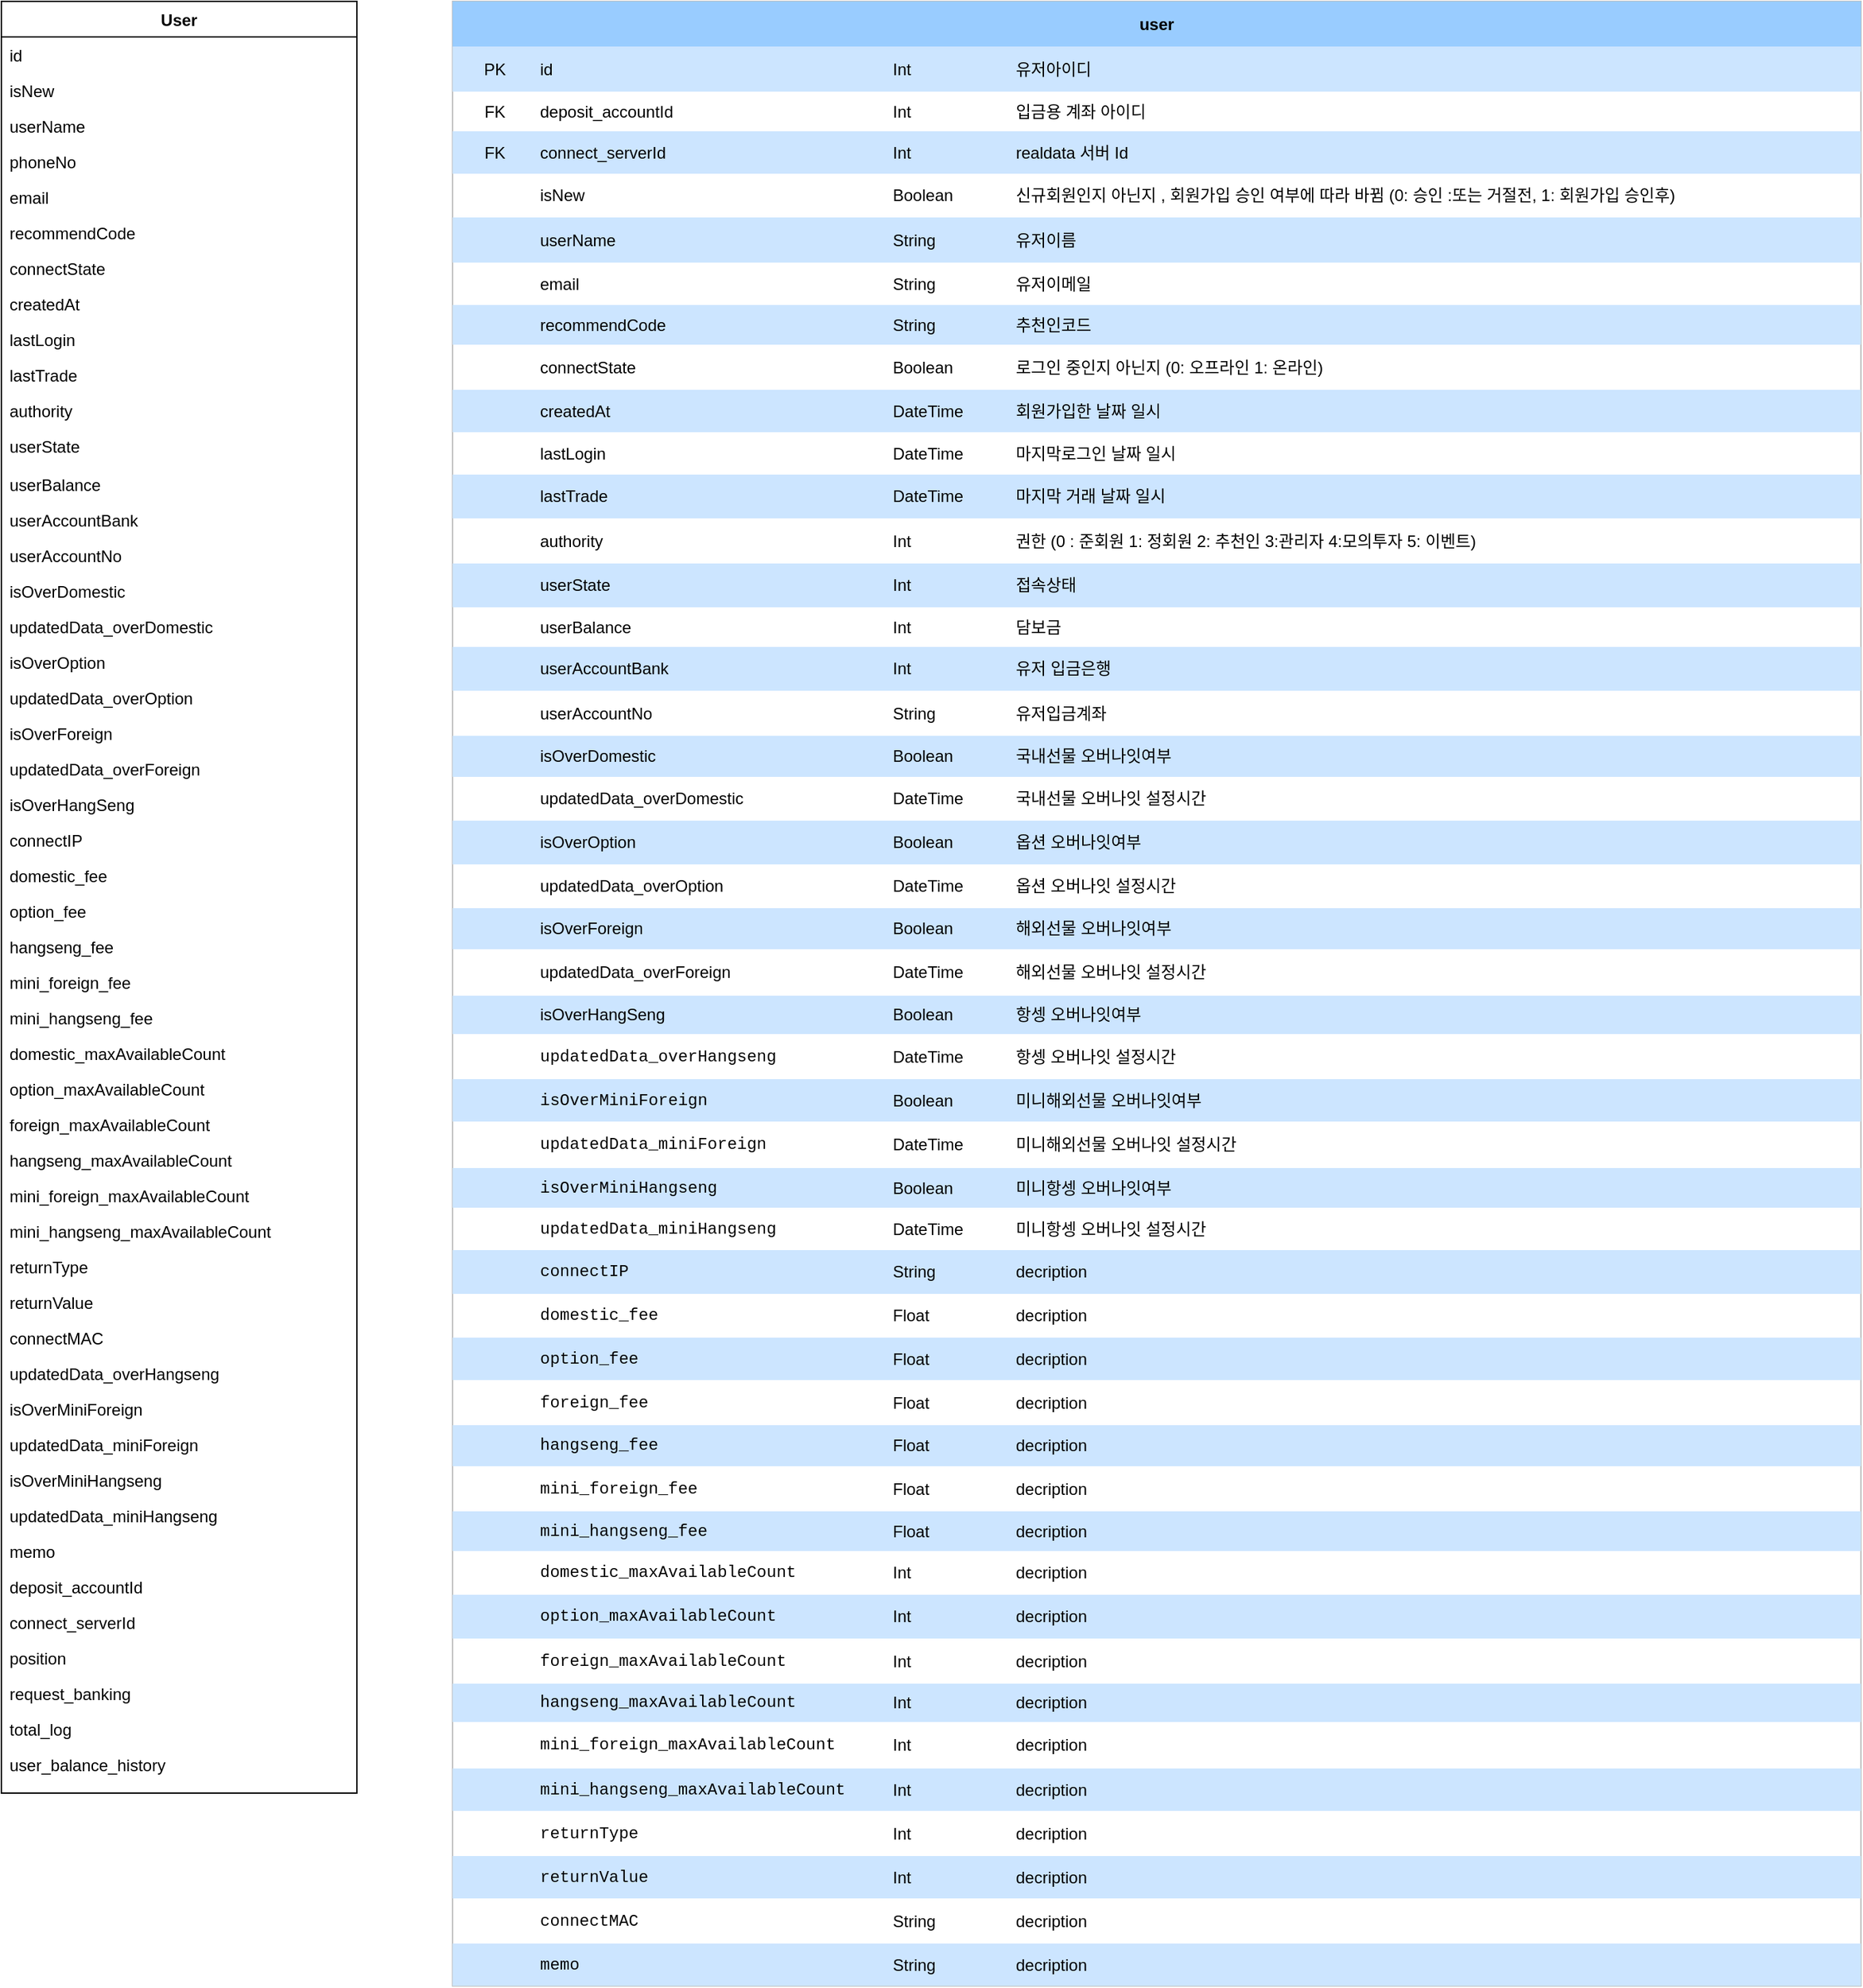 <mxfile version="20.7.4" type="github" pages="2">
  <diagram id="C5RBs43oDa-KdzZeNtuy" name="데이터베이스 테이블">
    <mxGraphModel dx="2074" dy="1156" grid="1" gridSize="10" guides="1" tooltips="1" connect="1" arrows="1" fold="1" page="1" pageScale="1" pageWidth="827" pageHeight="1169" math="0" shadow="0">
      <root>
        <mxCell id="WIyWlLk6GJQsqaUBKTNV-0" />
        <mxCell id="WIyWlLk6GJQsqaUBKTNV-1" parent="WIyWlLk6GJQsqaUBKTNV-0" />
        <mxCell id="zkfFHV4jXpPFQw0GAbJ--0" value="User" style="swimlane;fontStyle=1;align=center;verticalAlign=top;childLayout=stackLayout;horizontal=1;startSize=26;horizontalStack=0;resizeParent=1;resizeLast=0;collapsible=1;marginBottom=0;rounded=0;shadow=0;strokeWidth=1;labelBackgroundColor=none;fontColor=#000000;" parent="WIyWlLk6GJQsqaUBKTNV-1" vertex="1">
          <mxGeometry x="130" y="40" width="260" height="1310" as="geometry">
            <mxRectangle x="230" y="140" width="160" height="26" as="alternateBounds" />
          </mxGeometry>
        </mxCell>
        <mxCell id="zkfFHV4jXpPFQw0GAbJ--1" value="id&#xa;" style="text;align=left;verticalAlign=top;spacingLeft=4;spacingRight=4;overflow=hidden;rotatable=0;points=[[0,0.5],[1,0.5]];portConstraint=eastwest;labelBackgroundColor=none;fontColor=#000000;" parent="zkfFHV4jXpPFQw0GAbJ--0" vertex="1">
          <mxGeometry y="26" width="260" height="26" as="geometry" />
        </mxCell>
        <mxCell id="zkfFHV4jXpPFQw0GAbJ--2" value="isNew" style="text;align=left;verticalAlign=top;spacingLeft=4;spacingRight=4;overflow=hidden;rotatable=0;points=[[0,0.5],[1,0.5]];portConstraint=eastwest;rounded=0;shadow=0;html=0;labelBackgroundColor=none;fontColor=#000000;" parent="zkfFHV4jXpPFQw0GAbJ--0" vertex="1">
          <mxGeometry y="52" width="260" height="26" as="geometry" />
        </mxCell>
        <mxCell id="zkfFHV4jXpPFQw0GAbJ--3" value="userName" style="text;align=left;verticalAlign=top;spacingLeft=4;spacingRight=4;overflow=hidden;rotatable=0;points=[[0,0.5],[1,0.5]];portConstraint=eastwest;rounded=0;shadow=0;html=0;labelBackgroundColor=none;fontColor=#000000;" parent="zkfFHV4jXpPFQw0GAbJ--0" vertex="1">
          <mxGeometry y="78" width="260" height="26" as="geometry" />
        </mxCell>
        <mxCell id="zkfFHV4jXpPFQw0GAbJ--5" value="phoneNo" style="text;align=left;verticalAlign=top;spacingLeft=4;spacingRight=4;overflow=hidden;rotatable=0;points=[[0,0.5],[1,0.5]];portConstraint=eastwest;labelBackgroundColor=none;fontColor=#000000;" parent="zkfFHV4jXpPFQw0GAbJ--0" vertex="1">
          <mxGeometry y="104" width="260" height="26" as="geometry" />
        </mxCell>
        <mxCell id="142aJgIeLSIYo50rHT2k-1" value="email" style="text;align=left;verticalAlign=top;spacingLeft=4;spacingRight=4;overflow=hidden;rotatable=0;points=[[0,0.5],[1,0.5]];portConstraint=eastwest;rounded=0;shadow=0;html=0;labelBackgroundColor=none;fontColor=#000000;" parent="zkfFHV4jXpPFQw0GAbJ--0" vertex="1">
          <mxGeometry y="130" width="260" height="26" as="geometry" />
        </mxCell>
        <mxCell id="142aJgIeLSIYo50rHT2k-2" value="recommendCode" style="text;align=left;verticalAlign=top;spacingLeft=4;spacingRight=4;overflow=hidden;rotatable=0;points=[[0,0.5],[1,0.5]];portConstraint=eastwest;rounded=0;shadow=0;html=0;labelBackgroundColor=none;fontColor=#000000;" parent="zkfFHV4jXpPFQw0GAbJ--0" vertex="1">
          <mxGeometry y="156" width="260" height="26" as="geometry" />
        </mxCell>
        <mxCell id="142aJgIeLSIYo50rHT2k-3" value="connectState" style="text;align=left;verticalAlign=top;spacingLeft=4;spacingRight=4;overflow=hidden;rotatable=0;points=[[0,0.5],[1,0.5]];portConstraint=eastwest;rounded=0;shadow=0;html=0;labelBackgroundColor=none;fontColor=#000000;" parent="zkfFHV4jXpPFQw0GAbJ--0" vertex="1">
          <mxGeometry y="182" width="260" height="26" as="geometry" />
        </mxCell>
        <mxCell id="142aJgIeLSIYo50rHT2k-4" value="createdAt" style="text;align=left;verticalAlign=top;spacingLeft=4;spacingRight=4;overflow=hidden;rotatable=0;points=[[0,0.5],[1,0.5]];portConstraint=eastwest;rounded=0;shadow=0;html=0;labelBackgroundColor=none;fontColor=#000000;" parent="zkfFHV4jXpPFQw0GAbJ--0" vertex="1">
          <mxGeometry y="208" width="260" height="26" as="geometry" />
        </mxCell>
        <mxCell id="142aJgIeLSIYo50rHT2k-5" value="lastLogin" style="text;align=left;verticalAlign=top;spacingLeft=4;spacingRight=4;overflow=hidden;rotatable=0;points=[[0,0.5],[1,0.5]];portConstraint=eastwest;rounded=0;shadow=0;html=0;labelBackgroundColor=none;fontColor=#000000;" parent="zkfFHV4jXpPFQw0GAbJ--0" vertex="1">
          <mxGeometry y="234" width="260" height="26" as="geometry" />
        </mxCell>
        <mxCell id="142aJgIeLSIYo50rHT2k-6" value="lastTrade" style="text;align=left;verticalAlign=top;spacingLeft=4;spacingRight=4;overflow=hidden;rotatable=0;points=[[0,0.5],[1,0.5]];portConstraint=eastwest;rounded=0;shadow=0;html=0;labelBackgroundColor=none;fontColor=#000000;" parent="zkfFHV4jXpPFQw0GAbJ--0" vertex="1">
          <mxGeometry y="260" width="260" height="26" as="geometry" />
        </mxCell>
        <mxCell id="142aJgIeLSIYo50rHT2k-7" value="authority" style="text;align=left;verticalAlign=top;spacingLeft=4;spacingRight=4;overflow=hidden;rotatable=0;points=[[0,0.5],[1,0.5]];portConstraint=eastwest;rounded=0;shadow=0;html=0;labelBackgroundColor=none;fontColor=#000000;" parent="zkfFHV4jXpPFQw0GAbJ--0" vertex="1">
          <mxGeometry y="286" width="260" height="26" as="geometry" />
        </mxCell>
        <mxCell id="142aJgIeLSIYo50rHT2k-8" value="userState" style="text;align=left;verticalAlign=top;spacingLeft=4;spacingRight=4;overflow=hidden;rotatable=0;points=[[0,0.5],[1,0.5]];portConstraint=eastwest;rounded=0;shadow=0;html=0;labelBackgroundColor=none;fontColor=#000000;" parent="zkfFHV4jXpPFQw0GAbJ--0" vertex="1">
          <mxGeometry y="312" width="260" height="28" as="geometry" />
        </mxCell>
        <mxCell id="142aJgIeLSIYo50rHT2k-9" value="userBalance" style="text;align=left;verticalAlign=top;spacingLeft=4;spacingRight=4;overflow=hidden;rotatable=0;points=[[0,0.5],[1,0.5]];portConstraint=eastwest;rounded=0;shadow=0;html=0;labelBackgroundColor=none;fontColor=#000000;" parent="zkfFHV4jXpPFQw0GAbJ--0" vertex="1">
          <mxGeometry y="340" width="260" height="26" as="geometry" />
        </mxCell>
        <mxCell id="142aJgIeLSIYo50rHT2k-10" value="userAccountBank" style="text;align=left;verticalAlign=top;spacingLeft=4;spacingRight=4;overflow=hidden;rotatable=0;points=[[0,0.5],[1,0.5]];portConstraint=eastwest;rounded=0;shadow=0;html=0;labelBackgroundColor=none;fontColor=#000000;" parent="zkfFHV4jXpPFQw0GAbJ--0" vertex="1">
          <mxGeometry y="366" width="260" height="26" as="geometry" />
        </mxCell>
        <mxCell id="142aJgIeLSIYo50rHT2k-11" value="userAccountNo" style="text;align=left;verticalAlign=top;spacingLeft=4;spacingRight=4;overflow=hidden;rotatable=0;points=[[0,0.5],[1,0.5]];portConstraint=eastwest;rounded=0;shadow=0;html=0;labelBackgroundColor=none;fontColor=#000000;" parent="zkfFHV4jXpPFQw0GAbJ--0" vertex="1">
          <mxGeometry y="392" width="260" height="26" as="geometry" />
        </mxCell>
        <mxCell id="142aJgIeLSIYo50rHT2k-12" value="isOverDomestic" style="text;align=left;verticalAlign=top;spacingLeft=4;spacingRight=4;overflow=hidden;rotatable=0;points=[[0,0.5],[1,0.5]];portConstraint=eastwest;rounded=0;shadow=0;html=0;labelBackgroundColor=none;fontColor=#000000;" parent="zkfFHV4jXpPFQw0GAbJ--0" vertex="1">
          <mxGeometry y="418" width="260" height="26" as="geometry" />
        </mxCell>
        <mxCell id="142aJgIeLSIYo50rHT2k-13" value="updatedData_overDomestic" style="text;align=left;verticalAlign=top;spacingLeft=4;spacingRight=4;overflow=hidden;rotatable=0;points=[[0,0.5],[1,0.5]];portConstraint=eastwest;rounded=0;shadow=0;html=0;labelBackgroundColor=none;fontColor=#000000;" parent="zkfFHV4jXpPFQw0GAbJ--0" vertex="1">
          <mxGeometry y="444" width="260" height="26" as="geometry" />
        </mxCell>
        <mxCell id="142aJgIeLSIYo50rHT2k-14" value="isOverOption" style="text;align=left;verticalAlign=top;spacingLeft=4;spacingRight=4;overflow=hidden;rotatable=0;points=[[0,0.5],[1,0.5]];portConstraint=eastwest;rounded=0;shadow=0;html=0;labelBackgroundColor=none;fontColor=#000000;" parent="zkfFHV4jXpPFQw0GAbJ--0" vertex="1">
          <mxGeometry y="470" width="260" height="26" as="geometry" />
        </mxCell>
        <mxCell id="142aJgIeLSIYo50rHT2k-15" value="updatedData_overOption" style="text;align=left;verticalAlign=top;spacingLeft=4;spacingRight=4;overflow=hidden;rotatable=0;points=[[0,0.5],[1,0.5]];portConstraint=eastwest;rounded=0;shadow=0;html=0;labelBackgroundColor=none;fontColor=#000000;" parent="zkfFHV4jXpPFQw0GAbJ--0" vertex="1">
          <mxGeometry y="496" width="260" height="26" as="geometry" />
        </mxCell>
        <mxCell id="142aJgIeLSIYo50rHT2k-16" value="isOverForeign" style="text;align=left;verticalAlign=top;spacingLeft=4;spacingRight=4;overflow=hidden;rotatable=0;points=[[0,0.5],[1,0.5]];portConstraint=eastwest;rounded=0;shadow=0;html=0;labelBackgroundColor=none;fontColor=#000000;" parent="zkfFHV4jXpPFQw0GAbJ--0" vertex="1">
          <mxGeometry y="522" width="260" height="26" as="geometry" />
        </mxCell>
        <mxCell id="142aJgIeLSIYo50rHT2k-17" value="updatedData_overForeign" style="text;align=left;verticalAlign=top;spacingLeft=4;spacingRight=4;overflow=hidden;rotatable=0;points=[[0,0.5],[1,0.5]];portConstraint=eastwest;rounded=0;shadow=0;html=0;labelBackgroundColor=none;fontColor=#000000;" parent="zkfFHV4jXpPFQw0GAbJ--0" vertex="1">
          <mxGeometry y="548" width="260" height="26" as="geometry" />
        </mxCell>
        <mxCell id="142aJgIeLSIYo50rHT2k-18" value="isOverHangSeng" style="text;align=left;verticalAlign=top;spacingLeft=4;spacingRight=4;overflow=hidden;rotatable=0;points=[[0,0.5],[1,0.5]];portConstraint=eastwest;rounded=0;shadow=0;html=0;labelBackgroundColor=none;fontColor=#000000;" parent="zkfFHV4jXpPFQw0GAbJ--0" vertex="1">
          <mxGeometry y="574" width="260" height="26" as="geometry" />
        </mxCell>
        <mxCell id="142aJgIeLSIYo50rHT2k-19" value="connectIP" style="text;align=left;verticalAlign=top;spacingLeft=4;spacingRight=4;overflow=hidden;rotatable=0;points=[[0,0.5],[1,0.5]];portConstraint=eastwest;rounded=0;shadow=0;html=0;labelBackgroundColor=none;fontColor=#000000;" parent="zkfFHV4jXpPFQw0GAbJ--0" vertex="1">
          <mxGeometry y="600" width="260" height="26" as="geometry" />
        </mxCell>
        <mxCell id="142aJgIeLSIYo50rHT2k-20" value="domestic_fee" style="text;align=left;verticalAlign=top;spacingLeft=4;spacingRight=4;overflow=hidden;rotatable=0;points=[[0,0.5],[1,0.5]];portConstraint=eastwest;rounded=0;shadow=0;html=0;labelBackgroundColor=none;fontColor=#000000;" parent="zkfFHV4jXpPFQw0GAbJ--0" vertex="1">
          <mxGeometry y="626" width="260" height="26" as="geometry" />
        </mxCell>
        <mxCell id="142aJgIeLSIYo50rHT2k-21" value="option_fee" style="text;align=left;verticalAlign=top;spacingLeft=4;spacingRight=4;overflow=hidden;rotatable=0;points=[[0,0.5],[1,0.5]];portConstraint=eastwest;rounded=0;shadow=0;html=0;labelBackgroundColor=none;fontColor=#000000;" parent="zkfFHV4jXpPFQw0GAbJ--0" vertex="1">
          <mxGeometry y="652" width="260" height="26" as="geometry" />
        </mxCell>
        <mxCell id="142aJgIeLSIYo50rHT2k-22" value="hangseng_fee" style="text;align=left;verticalAlign=top;spacingLeft=4;spacingRight=4;overflow=hidden;rotatable=0;points=[[0,0.5],[1,0.5]];portConstraint=eastwest;rounded=0;shadow=0;html=0;labelBackgroundColor=none;fontColor=#000000;" parent="zkfFHV4jXpPFQw0GAbJ--0" vertex="1">
          <mxGeometry y="678" width="260" height="26" as="geometry" />
        </mxCell>
        <mxCell id="142aJgIeLSIYo50rHT2k-23" value="mini_foreign_fee" style="text;align=left;verticalAlign=top;spacingLeft=4;spacingRight=4;overflow=hidden;rotatable=0;points=[[0,0.5],[1,0.5]];portConstraint=eastwest;rounded=0;shadow=0;html=0;labelBackgroundColor=none;fontColor=#000000;" parent="zkfFHV4jXpPFQw0GAbJ--0" vertex="1">
          <mxGeometry y="704" width="260" height="26" as="geometry" />
        </mxCell>
        <mxCell id="142aJgIeLSIYo50rHT2k-24" value="mini_hangseng_fee" style="text;align=left;verticalAlign=top;spacingLeft=4;spacingRight=4;overflow=hidden;rotatable=0;points=[[0,0.5],[1,0.5]];portConstraint=eastwest;rounded=0;shadow=0;html=0;labelBackgroundColor=none;fontColor=#000000;" parent="zkfFHV4jXpPFQw0GAbJ--0" vertex="1">
          <mxGeometry y="730" width="260" height="26" as="geometry" />
        </mxCell>
        <mxCell id="142aJgIeLSIYo50rHT2k-25" value="domestic_maxAvailableCount" style="text;align=left;verticalAlign=top;spacingLeft=4;spacingRight=4;overflow=hidden;rotatable=0;points=[[0,0.5],[1,0.5]];portConstraint=eastwest;rounded=0;shadow=0;html=0;labelBackgroundColor=none;fontColor=#000000;" parent="zkfFHV4jXpPFQw0GAbJ--0" vertex="1">
          <mxGeometry y="756" width="260" height="26" as="geometry" />
        </mxCell>
        <mxCell id="142aJgIeLSIYo50rHT2k-26" value="option_maxAvailableCount" style="text;align=left;verticalAlign=top;spacingLeft=4;spacingRight=4;overflow=hidden;rotatable=0;points=[[0,0.5],[1,0.5]];portConstraint=eastwest;rounded=0;shadow=0;html=0;labelBackgroundColor=none;fontColor=#000000;" parent="zkfFHV4jXpPFQw0GAbJ--0" vertex="1">
          <mxGeometry y="782" width="260" height="26" as="geometry" />
        </mxCell>
        <mxCell id="142aJgIeLSIYo50rHT2k-27" value="foreign_maxAvailableCount" style="text;align=left;verticalAlign=top;spacingLeft=4;spacingRight=4;overflow=hidden;rotatable=0;points=[[0,0.5],[1,0.5]];portConstraint=eastwest;rounded=0;shadow=0;html=0;labelBackgroundColor=none;fontColor=#000000;" parent="zkfFHV4jXpPFQw0GAbJ--0" vertex="1">
          <mxGeometry y="808" width="260" height="26" as="geometry" />
        </mxCell>
        <mxCell id="142aJgIeLSIYo50rHT2k-28" value="hangseng_maxAvailableCount" style="text;align=left;verticalAlign=top;spacingLeft=4;spacingRight=4;overflow=hidden;rotatable=0;points=[[0,0.5],[1,0.5]];portConstraint=eastwest;rounded=0;shadow=0;html=0;labelBackgroundColor=none;fontColor=#000000;" parent="zkfFHV4jXpPFQw0GAbJ--0" vertex="1">
          <mxGeometry y="834" width="260" height="26" as="geometry" />
        </mxCell>
        <mxCell id="142aJgIeLSIYo50rHT2k-29" value="mini_foreign_maxAvailableCount" style="text;align=left;verticalAlign=top;spacingLeft=4;spacingRight=4;overflow=hidden;rotatable=0;points=[[0,0.5],[1,0.5]];portConstraint=eastwest;rounded=0;shadow=0;html=0;labelBackgroundColor=none;fontColor=#000000;" parent="zkfFHV4jXpPFQw0GAbJ--0" vertex="1">
          <mxGeometry y="860" width="260" height="26" as="geometry" />
        </mxCell>
        <mxCell id="142aJgIeLSIYo50rHT2k-30" value="mini_hangseng_maxAvailableCount" style="text;align=left;verticalAlign=top;spacingLeft=4;spacingRight=4;overflow=hidden;rotatable=0;points=[[0,0.5],[1,0.5]];portConstraint=eastwest;rounded=0;shadow=0;html=0;labelBackgroundColor=none;fontColor=#000000;" parent="zkfFHV4jXpPFQw0GAbJ--0" vertex="1">
          <mxGeometry y="886" width="260" height="26" as="geometry" />
        </mxCell>
        <mxCell id="142aJgIeLSIYo50rHT2k-32" value="returnType" style="text;align=left;verticalAlign=top;spacingLeft=4;spacingRight=4;overflow=hidden;rotatable=0;points=[[0,0.5],[1,0.5]];portConstraint=eastwest;rounded=0;shadow=0;html=0;labelBackgroundColor=none;fontColor=#000000;" parent="zkfFHV4jXpPFQw0GAbJ--0" vertex="1">
          <mxGeometry y="912" width="260" height="26" as="geometry" />
        </mxCell>
        <mxCell id="142aJgIeLSIYo50rHT2k-33" value="returnValue" style="text;align=left;verticalAlign=top;spacingLeft=4;spacingRight=4;overflow=hidden;rotatable=0;points=[[0,0.5],[1,0.5]];portConstraint=eastwest;rounded=0;shadow=0;html=0;labelBackgroundColor=none;fontColor=#000000;" parent="zkfFHV4jXpPFQw0GAbJ--0" vertex="1">
          <mxGeometry y="938" width="260" height="26" as="geometry" />
        </mxCell>
        <mxCell id="142aJgIeLSIYo50rHT2k-34" value="connectMAC" style="text;align=left;verticalAlign=top;spacingLeft=4;spacingRight=4;overflow=hidden;rotatable=0;points=[[0,0.5],[1,0.5]];portConstraint=eastwest;rounded=0;shadow=0;html=0;labelBackgroundColor=none;fontColor=#000000;" parent="zkfFHV4jXpPFQw0GAbJ--0" vertex="1">
          <mxGeometry y="964" width="260" height="26" as="geometry" />
        </mxCell>
        <mxCell id="142aJgIeLSIYo50rHT2k-35" value="updatedData_overHangseng" style="text;align=left;verticalAlign=top;spacingLeft=4;spacingRight=4;overflow=hidden;rotatable=0;points=[[0,0.5],[1,0.5]];portConstraint=eastwest;rounded=0;shadow=0;html=0;labelBackgroundColor=none;fontColor=#000000;" parent="zkfFHV4jXpPFQw0GAbJ--0" vertex="1">
          <mxGeometry y="990" width="260" height="26" as="geometry" />
        </mxCell>
        <mxCell id="142aJgIeLSIYo50rHT2k-36" value="isOverMiniForeign" style="text;align=left;verticalAlign=top;spacingLeft=4;spacingRight=4;overflow=hidden;rotatable=0;points=[[0,0.5],[1,0.5]];portConstraint=eastwest;rounded=0;shadow=0;html=0;labelBackgroundColor=none;fontColor=#000000;" parent="zkfFHV4jXpPFQw0GAbJ--0" vertex="1">
          <mxGeometry y="1016" width="260" height="26" as="geometry" />
        </mxCell>
        <mxCell id="142aJgIeLSIYo50rHT2k-37" value="updatedData_miniForeign" style="text;align=left;verticalAlign=top;spacingLeft=4;spacingRight=4;overflow=hidden;rotatable=0;points=[[0,0.5],[1,0.5]];portConstraint=eastwest;rounded=0;shadow=0;html=0;labelBackgroundColor=none;fontColor=#000000;" parent="zkfFHV4jXpPFQw0GAbJ--0" vertex="1">
          <mxGeometry y="1042" width="260" height="26" as="geometry" />
        </mxCell>
        <mxCell id="142aJgIeLSIYo50rHT2k-38" value="isOverMiniHangseng" style="text;align=left;verticalAlign=top;spacingLeft=4;spacingRight=4;overflow=hidden;rotatable=0;points=[[0,0.5],[1,0.5]];portConstraint=eastwest;rounded=0;shadow=0;html=0;labelBackgroundColor=none;fontColor=#000000;" parent="zkfFHV4jXpPFQw0GAbJ--0" vertex="1">
          <mxGeometry y="1068" width="260" height="26" as="geometry" />
        </mxCell>
        <mxCell id="142aJgIeLSIYo50rHT2k-39" value="updatedData_miniHangseng" style="text;align=left;verticalAlign=top;spacingLeft=4;spacingRight=4;overflow=hidden;rotatable=0;points=[[0,0.5],[1,0.5]];portConstraint=eastwest;rounded=0;shadow=0;html=0;labelBackgroundColor=none;fontColor=#000000;" parent="zkfFHV4jXpPFQw0GAbJ--0" vertex="1">
          <mxGeometry y="1094" width="260" height="26" as="geometry" />
        </mxCell>
        <mxCell id="142aJgIeLSIYo50rHT2k-40" value="memo" style="text;align=left;verticalAlign=top;spacingLeft=4;spacingRight=4;overflow=hidden;rotatable=0;points=[[0,0.5],[1,0.5]];portConstraint=eastwest;rounded=0;shadow=0;html=0;labelBackgroundColor=none;fontColor=#000000;" parent="zkfFHV4jXpPFQw0GAbJ--0" vertex="1">
          <mxGeometry y="1120" width="260" height="26" as="geometry" />
        </mxCell>
        <mxCell id="142aJgIeLSIYo50rHT2k-31" value="deposit_accountId" style="text;align=left;verticalAlign=top;spacingLeft=4;spacingRight=4;overflow=hidden;rotatable=0;points=[[0,0.5],[1,0.5]];portConstraint=eastwest;rounded=0;shadow=0;html=0;labelBackgroundColor=none;fontColor=#000000;" parent="zkfFHV4jXpPFQw0GAbJ--0" vertex="1">
          <mxGeometry y="1146" width="260" height="26" as="geometry" />
        </mxCell>
        <mxCell id="142aJgIeLSIYo50rHT2k-41" value="connect_serverId" style="text;align=left;verticalAlign=top;spacingLeft=4;spacingRight=4;overflow=hidden;rotatable=0;points=[[0,0.5],[1,0.5]];portConstraint=eastwest;rounded=0;shadow=0;html=0;labelBackgroundColor=none;fontColor=#000000;" parent="zkfFHV4jXpPFQw0GAbJ--0" vertex="1">
          <mxGeometry y="1172" width="260" height="26" as="geometry" />
        </mxCell>
        <mxCell id="142aJgIeLSIYo50rHT2k-42" value="position" style="text;align=left;verticalAlign=top;spacingLeft=4;spacingRight=4;overflow=hidden;rotatable=0;points=[[0,0.5],[1,0.5]];portConstraint=eastwest;rounded=0;shadow=0;html=0;labelBackgroundColor=none;fontColor=#000000;" parent="zkfFHV4jXpPFQw0GAbJ--0" vertex="1">
          <mxGeometry y="1198" width="260" height="26" as="geometry" />
        </mxCell>
        <mxCell id="142aJgIeLSIYo50rHT2k-43" value="request_banking" style="text;align=left;verticalAlign=top;spacingLeft=4;spacingRight=4;overflow=hidden;rotatable=0;points=[[0,0.5],[1,0.5]];portConstraint=eastwest;rounded=0;shadow=0;html=0;labelBackgroundColor=none;fontColor=#000000;" parent="zkfFHV4jXpPFQw0GAbJ--0" vertex="1">
          <mxGeometry y="1224" width="260" height="26" as="geometry" />
        </mxCell>
        <mxCell id="142aJgIeLSIYo50rHT2k-44" value="total_log" style="text;align=left;verticalAlign=top;spacingLeft=4;spacingRight=4;overflow=hidden;rotatable=0;points=[[0,0.5],[1,0.5]];portConstraint=eastwest;rounded=0;shadow=0;html=0;labelBackgroundColor=none;fontColor=#000000;" parent="zkfFHV4jXpPFQw0GAbJ--0" vertex="1">
          <mxGeometry y="1250" width="260" height="26" as="geometry" />
        </mxCell>
        <mxCell id="142aJgIeLSIYo50rHT2k-45" value="user_balance_history" style="text;align=left;verticalAlign=top;spacingLeft=4;spacingRight=4;overflow=hidden;rotatable=0;points=[[0,0.5],[1,0.5]];portConstraint=eastwest;rounded=0;shadow=0;html=0;labelBackgroundColor=none;fontColor=#000000;" parent="zkfFHV4jXpPFQw0GAbJ--0" vertex="1">
          <mxGeometry y="1276" width="260" height="26" as="geometry" />
        </mxCell>
        <mxCell id="851XCtTzTF1RA4zuGcTZ-321" value="" style="childLayout=tableLayout;recursiveResize=0;shadow=0;fillColor=none;strokeColor=#C0C0C0;fillStyle=auto;labelBackgroundColor=none;fontColor=#000000;" parent="WIyWlLk6GJQsqaUBKTNV-1" vertex="1">
          <mxGeometry x="460" y="40" width="1030" height="1451" as="geometry" />
        </mxCell>
        <mxCell id="851XCtTzTF1RA4zuGcTZ-388" style="shape=tableRow;horizontal=0;startSize=0;swimlaneHead=0;swimlaneBody=0;top=0;left=0;bottom=0;right=0;dropTarget=0;collapsible=0;recursiveResize=0;expand=0;fontStyle=0;fillColor=none;fillStyle=auto;labelBackgroundColor=none;fontColor=#000000;" parent="851XCtTzTF1RA4zuGcTZ-321" vertex="1">
          <mxGeometry width="1030" height="33" as="geometry" />
        </mxCell>
        <mxCell id="851XCtTzTF1RA4zuGcTZ-389" value="&lt;b&gt;user&lt;/b&gt;" style="connectable=0;recursiveResize=0;strokeColor=none;fillColor=#99CCFF;align=center;whiteSpace=wrap;html=1;fillStyle=auto;rowspan=1;colspan=4;labelBackgroundColor=none;fontColor=#000000;" parent="851XCtTzTF1RA4zuGcTZ-388" vertex="1">
          <mxGeometry width="1030" height="33" as="geometry">
            <mxRectangle width="62" height="33" as="alternateBounds" />
          </mxGeometry>
        </mxCell>
        <mxCell id="851XCtTzTF1RA4zuGcTZ-390" style="connectable=0;recursiveResize=0;strokeColor=none;fillColor=#99CCFF;align=center;whiteSpace=wrap;html=1;fillStyle=auto;" parent="851XCtTzTF1RA4zuGcTZ-388" vertex="1" visible="0">
          <mxGeometry x="62" width="258" height="33" as="geometry">
            <mxRectangle width="258" height="33" as="alternateBounds" />
          </mxGeometry>
        </mxCell>
        <mxCell id="851XCtTzTF1RA4zuGcTZ-391" style="connectable=0;recursiveResize=0;strokeColor=none;fillColor=#99CCFF;align=center;whiteSpace=wrap;html=1;fillStyle=auto;" parent="851XCtTzTF1RA4zuGcTZ-388" vertex="1" visible="0">
          <mxGeometry x="320" width="90" height="33" as="geometry">
            <mxRectangle width="90" height="33" as="alternateBounds" />
          </mxGeometry>
        </mxCell>
        <mxCell id="851XCtTzTF1RA4zuGcTZ-392" style="connectable=0;recursiveResize=0;strokeColor=none;fillColor=#99CCFF;align=center;whiteSpace=wrap;html=1;fillStyle=auto;" parent="851XCtTzTF1RA4zuGcTZ-388" vertex="1" visible="0">
          <mxGeometry x="410" width="620" height="33" as="geometry">
            <mxRectangle width="620" height="33" as="alternateBounds" />
          </mxGeometry>
        </mxCell>
        <mxCell id="851XCtTzTF1RA4zuGcTZ-322" value="" style="shape=tableRow;horizontal=0;startSize=0;swimlaneHead=0;swimlaneBody=0;top=0;left=0;bottom=0;right=0;dropTarget=0;collapsible=0;recursiveResize=0;expand=0;fontStyle=0;fillColor=none;fillStyle=auto;labelBackgroundColor=none;fontColor=#000000;" parent="851XCtTzTF1RA4zuGcTZ-321" vertex="1">
          <mxGeometry y="33" width="1030" height="33" as="geometry" />
        </mxCell>
        <mxCell id="851XCtTzTF1RA4zuGcTZ-323" value="PK" style="connectable=0;recursiveResize=0;strokeColor=none;fillColor=#CCE5FF;align=center;whiteSpace=wrap;html=1;fillStyle=auto;labelBackgroundColor=none;fontColor=#000000;" parent="851XCtTzTF1RA4zuGcTZ-322" vertex="1">
          <mxGeometry width="62" height="33" as="geometry">
            <mxRectangle width="62" height="33" as="alternateBounds" />
          </mxGeometry>
        </mxCell>
        <mxCell id="851XCtTzTF1RA4zuGcTZ-324" value="id" style="connectable=0;recursiveResize=0;strokeColor=none;fillColor=#CCE5FF;align=left;whiteSpace=wrap;html=1;fillStyle=auto;labelBackgroundColor=none;fontColor=#000000;" parent="851XCtTzTF1RA4zuGcTZ-322" vertex="1">
          <mxGeometry x="62" width="258" height="33" as="geometry">
            <mxRectangle width="258" height="33" as="alternateBounds" />
          </mxGeometry>
        </mxCell>
        <mxCell id="851XCtTzTF1RA4zuGcTZ-325" value="Int" style="connectable=0;recursiveResize=0;strokeColor=none;fillColor=#CCE5FF;align=left;whiteSpace=wrap;html=1;fillStyle=auto;labelBackgroundColor=none;fontColor=#000000;" parent="851XCtTzTF1RA4zuGcTZ-322" vertex="1">
          <mxGeometry x="320" width="90" height="33" as="geometry">
            <mxRectangle width="90" height="33" as="alternateBounds" />
          </mxGeometry>
        </mxCell>
        <mxCell id="851XCtTzTF1RA4zuGcTZ-393" value="유저아이디" style="connectable=0;recursiveResize=0;strokeColor=none;fillColor=#CCE5FF;align=left;whiteSpace=wrap;html=1;fillStyle=auto;labelBackgroundColor=none;fontColor=#000000;" parent="851XCtTzTF1RA4zuGcTZ-322" vertex="1">
          <mxGeometry x="410" width="620" height="33" as="geometry">
            <mxRectangle width="620" height="33" as="alternateBounds" />
          </mxGeometry>
        </mxCell>
        <mxCell id="851XCtTzTF1RA4zuGcTZ-326" style="shape=tableRow;horizontal=0;startSize=0;swimlaneHead=0;swimlaneBody=0;top=0;left=0;bottom=0;right=0;dropTarget=0;collapsible=0;recursiveResize=0;expand=0;fontStyle=0;fillColor=none;fillStyle=auto;labelBackgroundColor=none;fontColor=#000000;" parent="851XCtTzTF1RA4zuGcTZ-321" vertex="1">
          <mxGeometry y="66" width="1030" height="29" as="geometry" />
        </mxCell>
        <mxCell id="851XCtTzTF1RA4zuGcTZ-327" value="FK" style="connectable=0;recursiveResize=0;strokeColor=none;fillColor=none;align=center;whiteSpace=wrap;html=1;fillStyle=auto;labelBackgroundColor=none;fontColor=#000000;" parent="851XCtTzTF1RA4zuGcTZ-326" vertex="1">
          <mxGeometry width="62" height="29" as="geometry">
            <mxRectangle width="62" height="29" as="alternateBounds" />
          </mxGeometry>
        </mxCell>
        <mxCell id="851XCtTzTF1RA4zuGcTZ-328" value="&lt;span style=&quot;&quot;&gt;deposit_accountId&lt;/span&gt;" style="connectable=0;recursiveResize=0;strokeColor=none;fillColor=none;align=left;whiteSpace=wrap;html=1;fillStyle=auto;labelBackgroundColor=none;fontColor=#000000;" parent="851XCtTzTF1RA4zuGcTZ-326" vertex="1">
          <mxGeometry x="62" width="258" height="29" as="geometry">
            <mxRectangle width="258" height="29" as="alternateBounds" />
          </mxGeometry>
        </mxCell>
        <mxCell id="851XCtTzTF1RA4zuGcTZ-329" value="Int" style="connectable=0;recursiveResize=0;strokeColor=none;fillColor=none;align=left;whiteSpace=wrap;html=1;fillStyle=auto;labelBackgroundColor=none;fontColor=#000000;" parent="851XCtTzTF1RA4zuGcTZ-326" vertex="1">
          <mxGeometry x="320" width="90" height="29" as="geometry">
            <mxRectangle width="90" height="29" as="alternateBounds" />
          </mxGeometry>
        </mxCell>
        <mxCell id="851XCtTzTF1RA4zuGcTZ-394" value="입금용 계좌 아이디" style="connectable=0;recursiveResize=0;strokeColor=none;fillColor=none;align=left;whiteSpace=wrap;html=1;fillStyle=auto;labelBackgroundColor=none;fontColor=#000000;" parent="851XCtTzTF1RA4zuGcTZ-326" vertex="1">
          <mxGeometry x="410" width="620" height="29" as="geometry">
            <mxRectangle width="620" height="29" as="alternateBounds" />
          </mxGeometry>
        </mxCell>
        <mxCell id="851XCtTzTF1RA4zuGcTZ-330" style="shape=tableRow;horizontal=0;startSize=0;swimlaneHead=0;swimlaneBody=0;top=0;left=0;bottom=0;right=0;dropTarget=0;collapsible=0;recursiveResize=0;expand=0;fontStyle=0;fillColor=none;fillStyle=auto;labelBackgroundColor=none;fontColor=#000000;" parent="851XCtTzTF1RA4zuGcTZ-321" vertex="1">
          <mxGeometry y="95" width="1030" height="31" as="geometry" />
        </mxCell>
        <mxCell id="851XCtTzTF1RA4zuGcTZ-331" value="FK" style="connectable=0;recursiveResize=0;strokeColor=none;fillColor=#CCE5FF;align=center;whiteSpace=wrap;html=1;fillStyle=auto;labelBackgroundColor=none;fontColor=#000000;" parent="851XCtTzTF1RA4zuGcTZ-330" vertex="1">
          <mxGeometry width="62" height="31" as="geometry">
            <mxRectangle width="62" height="31" as="alternateBounds" />
          </mxGeometry>
        </mxCell>
        <mxCell id="851XCtTzTF1RA4zuGcTZ-332" value="&lt;span style=&quot;&quot;&gt;connect_serverId&lt;/span&gt;" style="connectable=0;recursiveResize=0;strokeColor=none;fillColor=#CCE5FF;align=left;whiteSpace=wrap;html=1;fillStyle=auto;labelBackgroundColor=none;fontColor=#000000;" parent="851XCtTzTF1RA4zuGcTZ-330" vertex="1">
          <mxGeometry x="62" width="258" height="31" as="geometry">
            <mxRectangle width="258" height="31" as="alternateBounds" />
          </mxGeometry>
        </mxCell>
        <mxCell id="851XCtTzTF1RA4zuGcTZ-333" value="Int" style="connectable=0;recursiveResize=0;strokeColor=none;fillColor=#CCE5FF;align=left;whiteSpace=wrap;html=1;fillStyle=auto;labelBackgroundColor=none;fontColor=#000000;" parent="851XCtTzTF1RA4zuGcTZ-330" vertex="1">
          <mxGeometry x="320" width="90" height="31" as="geometry">
            <mxRectangle width="90" height="31" as="alternateBounds" />
          </mxGeometry>
        </mxCell>
        <mxCell id="851XCtTzTF1RA4zuGcTZ-395" value="realdata 서버 Id" style="connectable=0;recursiveResize=0;strokeColor=none;fillColor=#CCE5FF;align=left;whiteSpace=wrap;html=1;fillStyle=auto;labelBackgroundColor=none;fontColor=#000000;" parent="851XCtTzTF1RA4zuGcTZ-330" vertex="1">
          <mxGeometry x="410" width="620" height="31" as="geometry">
            <mxRectangle width="620" height="31" as="alternateBounds" />
          </mxGeometry>
        </mxCell>
        <mxCell id="851XCtTzTF1RA4zuGcTZ-406" style="shape=tableRow;horizontal=0;startSize=0;swimlaneHead=0;swimlaneBody=0;top=0;left=0;bottom=0;right=0;dropTarget=0;collapsible=0;recursiveResize=0;expand=0;fontStyle=0;fillColor=none;fillStyle=auto;labelBackgroundColor=none;fontColor=#000000;" parent="851XCtTzTF1RA4zuGcTZ-321" vertex="1">
          <mxGeometry y="126" width="1030" height="32" as="geometry" />
        </mxCell>
        <mxCell id="851XCtTzTF1RA4zuGcTZ-407" value="" style="connectable=0;recursiveResize=0;strokeColor=none;fillColor=none;align=center;whiteSpace=wrap;html=1;fillStyle=auto;labelBackgroundColor=none;fontColor=#000000;" parent="851XCtTzTF1RA4zuGcTZ-406" vertex="1">
          <mxGeometry width="62" height="32" as="geometry">
            <mxRectangle width="62" height="32" as="alternateBounds" />
          </mxGeometry>
        </mxCell>
        <mxCell id="851XCtTzTF1RA4zuGcTZ-408" value="&lt;span style=&quot;&quot;&gt;isNew&lt;/span&gt;" style="connectable=0;recursiveResize=0;strokeColor=none;fillColor=none;align=left;whiteSpace=wrap;html=1;fillStyle=auto;labelBackgroundColor=none;fontColor=#000000;" parent="851XCtTzTF1RA4zuGcTZ-406" vertex="1">
          <mxGeometry x="62" width="258" height="32" as="geometry">
            <mxRectangle width="258" height="32" as="alternateBounds" />
          </mxGeometry>
        </mxCell>
        <mxCell id="851XCtTzTF1RA4zuGcTZ-409" value="Boolean" style="connectable=0;recursiveResize=0;strokeColor=none;fillColor=none;align=left;whiteSpace=wrap;html=1;fillStyle=auto;labelBackgroundColor=none;fontColor=#000000;" parent="851XCtTzTF1RA4zuGcTZ-406" vertex="1">
          <mxGeometry x="320" width="90" height="32" as="geometry">
            <mxRectangle width="90" height="32" as="alternateBounds" />
          </mxGeometry>
        </mxCell>
        <mxCell id="851XCtTzTF1RA4zuGcTZ-410" value="신규회원인지 아닌지 , 회원가입 승인 여부에 따라 바뀜 (0: 승인 :또는 거절전, 1: 회원가입 승인후)" style="connectable=0;recursiveResize=0;strokeColor=none;fillColor=none;align=left;whiteSpace=wrap;html=1;fillStyle=auto;labelBackgroundColor=none;fontColor=#000000;" parent="851XCtTzTF1RA4zuGcTZ-406" vertex="1">
          <mxGeometry x="410" width="620" height="32" as="geometry">
            <mxRectangle width="620" height="32" as="alternateBounds" />
          </mxGeometry>
        </mxCell>
        <mxCell id="851XCtTzTF1RA4zuGcTZ-411" style="shape=tableRow;horizontal=0;startSize=0;swimlaneHead=0;swimlaneBody=0;top=0;left=0;bottom=0;right=0;dropTarget=0;collapsible=0;recursiveResize=0;expand=0;fontStyle=0;fillColor=none;fillStyle=auto;labelBackgroundColor=none;fontColor=#000000;" parent="851XCtTzTF1RA4zuGcTZ-321" vertex="1">
          <mxGeometry y="158" width="1030" height="33" as="geometry" />
        </mxCell>
        <mxCell id="851XCtTzTF1RA4zuGcTZ-412" value="" style="connectable=0;recursiveResize=0;strokeColor=none;fillColor=#CCE5FF;align=center;whiteSpace=wrap;html=1;fillStyle=auto;labelBackgroundColor=none;fontColor=#000000;" parent="851XCtTzTF1RA4zuGcTZ-411" vertex="1">
          <mxGeometry width="62" height="33" as="geometry">
            <mxRectangle width="62" height="33" as="alternateBounds" />
          </mxGeometry>
        </mxCell>
        <mxCell id="851XCtTzTF1RA4zuGcTZ-413" value="&lt;span style=&quot;&quot;&gt;userName&lt;/span&gt;" style="connectable=0;recursiveResize=0;strokeColor=none;fillColor=#CCE5FF;align=left;whiteSpace=wrap;html=1;fillStyle=auto;labelBackgroundColor=none;fontColor=#000000;" parent="851XCtTzTF1RA4zuGcTZ-411" vertex="1">
          <mxGeometry x="62" width="258" height="33" as="geometry">
            <mxRectangle width="258" height="33" as="alternateBounds" />
          </mxGeometry>
        </mxCell>
        <mxCell id="851XCtTzTF1RA4zuGcTZ-414" value="String" style="connectable=0;recursiveResize=0;strokeColor=none;fillColor=#CCE5FF;align=left;whiteSpace=wrap;html=1;fillStyle=auto;labelBackgroundColor=none;fontColor=#000000;" parent="851XCtTzTF1RA4zuGcTZ-411" vertex="1">
          <mxGeometry x="320" width="90" height="33" as="geometry">
            <mxRectangle width="90" height="33" as="alternateBounds" />
          </mxGeometry>
        </mxCell>
        <mxCell id="851XCtTzTF1RA4zuGcTZ-415" value="유저이름" style="connectable=0;recursiveResize=0;strokeColor=none;fillColor=#CCE5FF;align=left;whiteSpace=wrap;html=1;fillStyle=auto;labelBackgroundColor=none;fontColor=#000000;" parent="851XCtTzTF1RA4zuGcTZ-411" vertex="1">
          <mxGeometry x="410" width="620" height="33" as="geometry">
            <mxRectangle width="620" height="33" as="alternateBounds" />
          </mxGeometry>
        </mxCell>
        <mxCell id="851XCtTzTF1RA4zuGcTZ-486" style="shape=tableRow;horizontal=0;startSize=0;swimlaneHead=0;swimlaneBody=0;top=0;left=0;bottom=0;right=0;dropTarget=0;collapsible=0;recursiveResize=0;expand=0;fontStyle=0;fillColor=none;fillStyle=auto;labelBackgroundColor=none;fontColor=#000000;" parent="851XCtTzTF1RA4zuGcTZ-321" vertex="1">
          <mxGeometry y="191" width="1030" height="31" as="geometry" />
        </mxCell>
        <mxCell id="851XCtTzTF1RA4zuGcTZ-487" value="" style="connectable=0;recursiveResize=0;strokeColor=none;fillColor=none;align=center;whiteSpace=wrap;html=1;fillStyle=auto;labelBackgroundColor=none;fontColor=#000000;" parent="851XCtTzTF1RA4zuGcTZ-486" vertex="1">
          <mxGeometry width="62" height="31" as="geometry">
            <mxRectangle width="62" height="31" as="alternateBounds" />
          </mxGeometry>
        </mxCell>
        <mxCell id="851XCtTzTF1RA4zuGcTZ-488" value="&lt;span style=&quot;&quot;&gt;email&lt;/span&gt;" style="connectable=0;recursiveResize=0;strokeColor=none;fillColor=none;align=left;whiteSpace=wrap;html=1;fillStyle=auto;labelBackgroundColor=none;fontColor=#000000;" parent="851XCtTzTF1RA4zuGcTZ-486" vertex="1">
          <mxGeometry x="62" width="258" height="31" as="geometry">
            <mxRectangle width="258" height="31" as="alternateBounds" />
          </mxGeometry>
        </mxCell>
        <mxCell id="851XCtTzTF1RA4zuGcTZ-489" value="String" style="connectable=0;recursiveResize=0;strokeColor=none;fillColor=none;align=left;whiteSpace=wrap;html=1;fillStyle=auto;labelBackgroundColor=none;fontColor=#000000;" parent="851XCtTzTF1RA4zuGcTZ-486" vertex="1">
          <mxGeometry x="320" width="90" height="31" as="geometry">
            <mxRectangle width="90" height="31" as="alternateBounds" />
          </mxGeometry>
        </mxCell>
        <mxCell id="851XCtTzTF1RA4zuGcTZ-490" value="유저이메일" style="connectable=0;recursiveResize=0;strokeColor=none;fillColor=none;align=left;whiteSpace=wrap;html=1;fillStyle=auto;labelBackgroundColor=none;fontColor=#000000;" parent="851XCtTzTF1RA4zuGcTZ-486" vertex="1">
          <mxGeometry x="410" width="620" height="31" as="geometry">
            <mxRectangle width="620" height="31" as="alternateBounds" />
          </mxGeometry>
        </mxCell>
        <mxCell id="851XCtTzTF1RA4zuGcTZ-491" style="shape=tableRow;horizontal=0;startSize=0;swimlaneHead=0;swimlaneBody=0;top=0;left=0;bottom=0;right=0;dropTarget=0;collapsible=0;recursiveResize=0;expand=0;fontStyle=0;fillColor=none;fillStyle=auto;labelBackgroundColor=none;fontColor=#000000;" parent="851XCtTzTF1RA4zuGcTZ-321" vertex="1">
          <mxGeometry y="222" width="1030" height="29" as="geometry" />
        </mxCell>
        <mxCell id="851XCtTzTF1RA4zuGcTZ-492" value="" style="connectable=0;recursiveResize=0;strokeColor=none;fillColor=#CCE5FF;align=center;whiteSpace=wrap;html=1;fillStyle=auto;labelBackgroundColor=none;fontColor=#000000;" parent="851XCtTzTF1RA4zuGcTZ-491" vertex="1">
          <mxGeometry width="62" height="29" as="geometry">
            <mxRectangle width="62" height="29" as="alternateBounds" />
          </mxGeometry>
        </mxCell>
        <mxCell id="851XCtTzTF1RA4zuGcTZ-493" value="&lt;span style=&quot;&quot;&gt;recommendCode&lt;/span&gt;" style="connectable=0;recursiveResize=0;strokeColor=none;fillColor=#CCE5FF;align=left;whiteSpace=wrap;html=1;fillStyle=auto;labelBackgroundColor=none;fontColor=#000000;" parent="851XCtTzTF1RA4zuGcTZ-491" vertex="1">
          <mxGeometry x="62" width="258" height="29" as="geometry">
            <mxRectangle width="258" height="29" as="alternateBounds" />
          </mxGeometry>
        </mxCell>
        <mxCell id="851XCtTzTF1RA4zuGcTZ-494" value="String" style="connectable=0;recursiveResize=0;strokeColor=none;fillColor=#CCE5FF;align=left;whiteSpace=wrap;html=1;fillStyle=auto;labelBackgroundColor=none;fontColor=#000000;" parent="851XCtTzTF1RA4zuGcTZ-491" vertex="1">
          <mxGeometry x="320" width="90" height="29" as="geometry">
            <mxRectangle width="90" height="29" as="alternateBounds" />
          </mxGeometry>
        </mxCell>
        <mxCell id="851XCtTzTF1RA4zuGcTZ-495" value="추천인코드" style="connectable=0;recursiveResize=0;strokeColor=none;fillColor=#CCE5FF;align=left;whiteSpace=wrap;html=1;fillStyle=auto;labelBackgroundColor=none;fontColor=#000000;" parent="851XCtTzTF1RA4zuGcTZ-491" vertex="1">
          <mxGeometry x="410" width="620" height="29" as="geometry">
            <mxRectangle width="620" height="29" as="alternateBounds" />
          </mxGeometry>
        </mxCell>
        <mxCell id="851XCtTzTF1RA4zuGcTZ-496" style="shape=tableRow;horizontal=0;startSize=0;swimlaneHead=0;swimlaneBody=0;top=0;left=0;bottom=0;right=0;dropTarget=0;collapsible=0;recursiveResize=0;expand=0;fontStyle=0;fillColor=none;fillStyle=auto;labelBackgroundColor=none;fontColor=#000000;" parent="851XCtTzTF1RA4zuGcTZ-321" vertex="1">
          <mxGeometry y="251" width="1030" height="33" as="geometry" />
        </mxCell>
        <mxCell id="851XCtTzTF1RA4zuGcTZ-497" value="" style="connectable=0;recursiveResize=0;strokeColor=none;fillColor=none;align=center;whiteSpace=wrap;html=1;fillStyle=auto;labelBackgroundColor=none;fontColor=#000000;" parent="851XCtTzTF1RA4zuGcTZ-496" vertex="1">
          <mxGeometry width="62" height="33" as="geometry">
            <mxRectangle width="62" height="33" as="alternateBounds" />
          </mxGeometry>
        </mxCell>
        <mxCell id="851XCtTzTF1RA4zuGcTZ-498" value="&lt;span style=&quot;&quot;&gt;connectState&lt;/span&gt;" style="connectable=0;recursiveResize=0;strokeColor=none;fillColor=none;align=left;whiteSpace=wrap;html=1;fillStyle=auto;labelBackgroundColor=none;fontColor=#000000;" parent="851XCtTzTF1RA4zuGcTZ-496" vertex="1">
          <mxGeometry x="62" width="258" height="33" as="geometry">
            <mxRectangle width="258" height="33" as="alternateBounds" />
          </mxGeometry>
        </mxCell>
        <mxCell id="851XCtTzTF1RA4zuGcTZ-499" value="Boolean" style="connectable=0;recursiveResize=0;strokeColor=none;fillColor=none;align=left;whiteSpace=wrap;html=1;fillStyle=auto;labelBackgroundColor=none;fontColor=#000000;" parent="851XCtTzTF1RA4zuGcTZ-496" vertex="1">
          <mxGeometry x="320" width="90" height="33" as="geometry">
            <mxRectangle width="90" height="33" as="alternateBounds" />
          </mxGeometry>
        </mxCell>
        <mxCell id="851XCtTzTF1RA4zuGcTZ-500" value="로그인 중인지 아닌지 (0: 오프라인 1: 온라인)" style="connectable=0;recursiveResize=0;strokeColor=none;fillColor=none;align=left;whiteSpace=wrap;html=1;fillStyle=auto;labelBackgroundColor=none;fontColor=#000000;" parent="851XCtTzTF1RA4zuGcTZ-496" vertex="1">
          <mxGeometry x="410" width="620" height="33" as="geometry">
            <mxRectangle width="620" height="33" as="alternateBounds" />
          </mxGeometry>
        </mxCell>
        <mxCell id="851XCtTzTF1RA4zuGcTZ-501" style="shape=tableRow;horizontal=0;startSize=0;swimlaneHead=0;swimlaneBody=0;top=0;left=0;bottom=0;right=0;dropTarget=0;collapsible=0;recursiveResize=0;expand=0;fontStyle=0;fillColor=none;fillStyle=auto;labelBackgroundColor=none;fontColor=#000000;" parent="851XCtTzTF1RA4zuGcTZ-321" vertex="1">
          <mxGeometry y="284" width="1030" height="31" as="geometry" />
        </mxCell>
        <mxCell id="851XCtTzTF1RA4zuGcTZ-502" value="" style="connectable=0;recursiveResize=0;strokeColor=none;fillColor=#CCE5FF;align=center;whiteSpace=wrap;html=1;fillStyle=auto;labelBackgroundColor=none;fontColor=#000000;" parent="851XCtTzTF1RA4zuGcTZ-501" vertex="1">
          <mxGeometry width="62" height="31" as="geometry">
            <mxRectangle width="62" height="31" as="alternateBounds" />
          </mxGeometry>
        </mxCell>
        <mxCell id="851XCtTzTF1RA4zuGcTZ-503" value="&lt;span style=&quot;&quot;&gt;createdAt&lt;/span&gt;" style="connectable=0;recursiveResize=0;strokeColor=none;fillColor=#CCE5FF;align=left;whiteSpace=wrap;html=1;fillStyle=auto;labelBackgroundColor=none;fontColor=#000000;" parent="851XCtTzTF1RA4zuGcTZ-501" vertex="1">
          <mxGeometry x="62" width="258" height="31" as="geometry">
            <mxRectangle width="258" height="31" as="alternateBounds" />
          </mxGeometry>
        </mxCell>
        <mxCell id="851XCtTzTF1RA4zuGcTZ-504" value="DateTime" style="connectable=0;recursiveResize=0;strokeColor=none;fillColor=#CCE5FF;align=left;whiteSpace=wrap;html=1;fillStyle=auto;labelBackgroundColor=none;fontColor=#000000;" parent="851XCtTzTF1RA4zuGcTZ-501" vertex="1">
          <mxGeometry x="320" width="90" height="31" as="geometry">
            <mxRectangle width="90" height="31" as="alternateBounds" />
          </mxGeometry>
        </mxCell>
        <mxCell id="851XCtTzTF1RA4zuGcTZ-505" value="회원가입한 날짜 일시" style="connectable=0;recursiveResize=0;strokeColor=none;fillColor=#CCE5FF;align=left;whiteSpace=wrap;html=1;fillStyle=auto;labelBackgroundColor=none;fontColor=#000000;" parent="851XCtTzTF1RA4zuGcTZ-501" vertex="1">
          <mxGeometry x="410" width="620" height="31" as="geometry">
            <mxRectangle width="620" height="31" as="alternateBounds" />
          </mxGeometry>
        </mxCell>
        <mxCell id="851XCtTzTF1RA4zuGcTZ-506" style="shape=tableRow;horizontal=0;startSize=0;swimlaneHead=0;swimlaneBody=0;top=0;left=0;bottom=0;right=0;dropTarget=0;collapsible=0;recursiveResize=0;expand=0;fontStyle=0;fillColor=none;fillStyle=auto;labelBackgroundColor=none;fontColor=#000000;" parent="851XCtTzTF1RA4zuGcTZ-321" vertex="1">
          <mxGeometry y="315" width="1030" height="31" as="geometry" />
        </mxCell>
        <mxCell id="851XCtTzTF1RA4zuGcTZ-507" value="" style="connectable=0;recursiveResize=0;strokeColor=none;fillColor=none;align=center;whiteSpace=wrap;html=1;fillStyle=auto;labelBackgroundColor=none;fontColor=#000000;" parent="851XCtTzTF1RA4zuGcTZ-506" vertex="1">
          <mxGeometry width="62" height="31" as="geometry">
            <mxRectangle width="62" height="31" as="alternateBounds" />
          </mxGeometry>
        </mxCell>
        <mxCell id="851XCtTzTF1RA4zuGcTZ-508" value="&lt;span style=&quot;&quot;&gt;lastLogin&lt;/span&gt;" style="connectable=0;recursiveResize=0;strokeColor=none;fillColor=none;align=left;whiteSpace=wrap;html=1;fillStyle=auto;labelBackgroundColor=none;fontColor=#000000;" parent="851XCtTzTF1RA4zuGcTZ-506" vertex="1">
          <mxGeometry x="62" width="258" height="31" as="geometry">
            <mxRectangle width="258" height="31" as="alternateBounds" />
          </mxGeometry>
        </mxCell>
        <mxCell id="851XCtTzTF1RA4zuGcTZ-509" value="DateTime" style="connectable=0;recursiveResize=0;strokeColor=none;fillColor=none;align=left;whiteSpace=wrap;html=1;fillStyle=auto;labelBackgroundColor=none;fontColor=#000000;" parent="851XCtTzTF1RA4zuGcTZ-506" vertex="1">
          <mxGeometry x="320" width="90" height="31" as="geometry">
            <mxRectangle width="90" height="31" as="alternateBounds" />
          </mxGeometry>
        </mxCell>
        <mxCell id="851XCtTzTF1RA4zuGcTZ-510" value="마지막로그인 날짜 일시" style="connectable=0;recursiveResize=0;strokeColor=none;fillColor=none;align=left;whiteSpace=wrap;html=1;fillStyle=auto;labelBackgroundColor=none;fontColor=#000000;" parent="851XCtTzTF1RA4zuGcTZ-506" vertex="1">
          <mxGeometry x="410" width="620" height="31" as="geometry">
            <mxRectangle width="620" height="31" as="alternateBounds" />
          </mxGeometry>
        </mxCell>
        <mxCell id="851XCtTzTF1RA4zuGcTZ-511" style="shape=tableRow;horizontal=0;startSize=0;swimlaneHead=0;swimlaneBody=0;top=0;left=0;bottom=0;right=0;dropTarget=0;collapsible=0;recursiveResize=0;expand=0;fontStyle=0;fillColor=none;fillStyle=auto;labelBackgroundColor=none;fontColor=#000000;" parent="851XCtTzTF1RA4zuGcTZ-321" vertex="1">
          <mxGeometry y="346" width="1030" height="32" as="geometry" />
        </mxCell>
        <mxCell id="851XCtTzTF1RA4zuGcTZ-512" value="" style="connectable=0;recursiveResize=0;strokeColor=none;fillColor=#CCE5FF;align=center;whiteSpace=wrap;html=1;fillStyle=auto;labelBackgroundColor=none;fontColor=#000000;" parent="851XCtTzTF1RA4zuGcTZ-511" vertex="1">
          <mxGeometry width="62" height="32" as="geometry">
            <mxRectangle width="62" height="32" as="alternateBounds" />
          </mxGeometry>
        </mxCell>
        <mxCell id="851XCtTzTF1RA4zuGcTZ-513" value="&lt;span style=&quot;&quot;&gt;lastTrade&lt;/span&gt;" style="connectable=0;recursiveResize=0;strokeColor=none;fillColor=#CCE5FF;align=left;whiteSpace=wrap;html=1;fillStyle=auto;labelBackgroundColor=none;fontColor=#000000;" parent="851XCtTzTF1RA4zuGcTZ-511" vertex="1">
          <mxGeometry x="62" width="258" height="32" as="geometry">
            <mxRectangle width="258" height="32" as="alternateBounds" />
          </mxGeometry>
        </mxCell>
        <mxCell id="851XCtTzTF1RA4zuGcTZ-514" value="DateTime" style="connectable=0;recursiveResize=0;strokeColor=none;fillColor=#CCE5FF;align=left;whiteSpace=wrap;html=1;fillStyle=auto;labelBackgroundColor=none;fontColor=#000000;" parent="851XCtTzTF1RA4zuGcTZ-511" vertex="1">
          <mxGeometry x="320" width="90" height="32" as="geometry">
            <mxRectangle width="90" height="32" as="alternateBounds" />
          </mxGeometry>
        </mxCell>
        <mxCell id="851XCtTzTF1RA4zuGcTZ-515" value="마지막 거래 날짜 일시" style="connectable=0;recursiveResize=0;strokeColor=none;fillColor=#CCE5FF;align=left;whiteSpace=wrap;html=1;fillStyle=auto;labelBackgroundColor=none;fontColor=#000000;" parent="851XCtTzTF1RA4zuGcTZ-511" vertex="1">
          <mxGeometry x="410" width="620" height="32" as="geometry">
            <mxRectangle width="620" height="32" as="alternateBounds" />
          </mxGeometry>
        </mxCell>
        <mxCell id="851XCtTzTF1RA4zuGcTZ-516" style="shape=tableRow;horizontal=0;startSize=0;swimlaneHead=0;swimlaneBody=0;top=0;left=0;bottom=0;right=0;dropTarget=0;collapsible=0;recursiveResize=0;expand=0;fontStyle=0;fillColor=none;fillStyle=auto;labelBackgroundColor=none;fontColor=#000000;" parent="851XCtTzTF1RA4zuGcTZ-321" vertex="1">
          <mxGeometry y="378" width="1030" height="33" as="geometry" />
        </mxCell>
        <mxCell id="851XCtTzTF1RA4zuGcTZ-517" value="" style="connectable=0;recursiveResize=0;strokeColor=none;fillColor=none;align=center;whiteSpace=wrap;html=1;fillStyle=auto;labelBackgroundColor=none;fontColor=#000000;" parent="851XCtTzTF1RA4zuGcTZ-516" vertex="1">
          <mxGeometry width="62" height="33" as="geometry">
            <mxRectangle width="62" height="33" as="alternateBounds" />
          </mxGeometry>
        </mxCell>
        <mxCell id="851XCtTzTF1RA4zuGcTZ-518" value="&lt;span style=&quot;&quot;&gt;authority&lt;/span&gt;" style="connectable=0;recursiveResize=0;strokeColor=none;fillColor=none;align=left;whiteSpace=wrap;html=1;fillStyle=auto;labelBackgroundColor=none;fontColor=#000000;" parent="851XCtTzTF1RA4zuGcTZ-516" vertex="1">
          <mxGeometry x="62" width="258" height="33" as="geometry">
            <mxRectangle width="258" height="33" as="alternateBounds" />
          </mxGeometry>
        </mxCell>
        <mxCell id="851XCtTzTF1RA4zuGcTZ-519" value="Int" style="connectable=0;recursiveResize=0;strokeColor=none;fillColor=none;align=left;whiteSpace=wrap;html=1;fillStyle=auto;labelBackgroundColor=none;fontColor=#000000;" parent="851XCtTzTF1RA4zuGcTZ-516" vertex="1">
          <mxGeometry x="320" width="90" height="33" as="geometry">
            <mxRectangle width="90" height="33" as="alternateBounds" />
          </mxGeometry>
        </mxCell>
        <mxCell id="851XCtTzTF1RA4zuGcTZ-520" value="권한 (0 : 준회원 1: 정회원 2: 추천인 3:관리자 4:모의투자 5: 이벤트)&amp;nbsp;" style="connectable=0;recursiveResize=0;strokeColor=none;fillColor=none;align=left;whiteSpace=wrap;html=1;fillStyle=auto;labelBackgroundColor=none;fontColor=#000000;" parent="851XCtTzTF1RA4zuGcTZ-516" vertex="1">
          <mxGeometry x="410" width="620" height="33" as="geometry">
            <mxRectangle width="620" height="33" as="alternateBounds" />
          </mxGeometry>
        </mxCell>
        <mxCell id="851XCtTzTF1RA4zuGcTZ-521" style="shape=tableRow;horizontal=0;startSize=0;swimlaneHead=0;swimlaneBody=0;top=0;left=0;bottom=0;right=0;dropTarget=0;collapsible=0;recursiveResize=0;expand=0;fontStyle=0;fillColor=none;fillStyle=auto;labelBackgroundColor=none;fontColor=#000000;" parent="851XCtTzTF1RA4zuGcTZ-321" vertex="1">
          <mxGeometry y="411" width="1030" height="32" as="geometry" />
        </mxCell>
        <mxCell id="851XCtTzTF1RA4zuGcTZ-522" value="" style="connectable=0;recursiveResize=0;strokeColor=none;fillColor=#CCE5FF;align=center;whiteSpace=wrap;html=1;fillStyle=auto;labelBackgroundColor=none;fontColor=#000000;" parent="851XCtTzTF1RA4zuGcTZ-521" vertex="1">
          <mxGeometry width="62" height="32" as="geometry">
            <mxRectangle width="62" height="32" as="alternateBounds" />
          </mxGeometry>
        </mxCell>
        <mxCell id="851XCtTzTF1RA4zuGcTZ-523" value="&lt;span style=&quot;&quot;&gt;userState&lt;/span&gt;" style="connectable=0;recursiveResize=0;strokeColor=none;fillColor=#CCE5FF;align=left;whiteSpace=wrap;html=1;fillStyle=auto;labelBackgroundColor=none;fontColor=#000000;" parent="851XCtTzTF1RA4zuGcTZ-521" vertex="1">
          <mxGeometry x="62" width="258" height="32" as="geometry">
            <mxRectangle width="258" height="32" as="alternateBounds" />
          </mxGeometry>
        </mxCell>
        <mxCell id="851XCtTzTF1RA4zuGcTZ-524" value="Int" style="connectable=0;recursiveResize=0;strokeColor=none;fillColor=#CCE5FF;align=left;whiteSpace=wrap;html=1;fillStyle=auto;labelBackgroundColor=none;fontColor=#000000;" parent="851XCtTzTF1RA4zuGcTZ-521" vertex="1">
          <mxGeometry x="320" width="90" height="32" as="geometry">
            <mxRectangle width="90" height="32" as="alternateBounds" />
          </mxGeometry>
        </mxCell>
        <mxCell id="851XCtTzTF1RA4zuGcTZ-525" value="접속상태" style="connectable=0;recursiveResize=0;strokeColor=none;fillColor=#CCE5FF;align=left;whiteSpace=wrap;html=1;fillStyle=auto;labelBackgroundColor=none;fontColor=#000000;" parent="851XCtTzTF1RA4zuGcTZ-521" vertex="1">
          <mxGeometry x="410" width="620" height="32" as="geometry">
            <mxRectangle width="620" height="32" as="alternateBounds" />
          </mxGeometry>
        </mxCell>
        <mxCell id="851XCtTzTF1RA4zuGcTZ-526" style="shape=tableRow;horizontal=0;startSize=0;swimlaneHead=0;swimlaneBody=0;top=0;left=0;bottom=0;right=0;dropTarget=0;collapsible=0;recursiveResize=0;expand=0;fontStyle=0;fillColor=none;fillStyle=auto;labelBackgroundColor=none;fontColor=#000000;" parent="851XCtTzTF1RA4zuGcTZ-321" vertex="1">
          <mxGeometry y="443" width="1030" height="29" as="geometry" />
        </mxCell>
        <mxCell id="851XCtTzTF1RA4zuGcTZ-527" value="" style="connectable=0;recursiveResize=0;strokeColor=none;fillColor=none;align=center;whiteSpace=wrap;html=1;fillStyle=auto;labelBackgroundColor=none;fontColor=#000000;" parent="851XCtTzTF1RA4zuGcTZ-526" vertex="1">
          <mxGeometry width="62" height="29" as="geometry">
            <mxRectangle width="62" height="29" as="alternateBounds" />
          </mxGeometry>
        </mxCell>
        <mxCell id="851XCtTzTF1RA4zuGcTZ-528" value="&lt;span style=&quot;&quot;&gt;userBalance&lt;/span&gt;" style="connectable=0;recursiveResize=0;strokeColor=none;fillColor=none;align=left;whiteSpace=wrap;html=1;fillStyle=auto;labelBackgroundColor=none;fontColor=#000000;" parent="851XCtTzTF1RA4zuGcTZ-526" vertex="1">
          <mxGeometry x="62" width="258" height="29" as="geometry">
            <mxRectangle width="258" height="29" as="alternateBounds" />
          </mxGeometry>
        </mxCell>
        <mxCell id="851XCtTzTF1RA4zuGcTZ-529" value="Int" style="connectable=0;recursiveResize=0;strokeColor=none;fillColor=none;align=left;whiteSpace=wrap;html=1;fillStyle=auto;labelBackgroundColor=none;fontColor=#000000;" parent="851XCtTzTF1RA4zuGcTZ-526" vertex="1">
          <mxGeometry x="320" width="90" height="29" as="geometry">
            <mxRectangle width="90" height="29" as="alternateBounds" />
          </mxGeometry>
        </mxCell>
        <mxCell id="851XCtTzTF1RA4zuGcTZ-530" value="담보금" style="connectable=0;recursiveResize=0;strokeColor=none;fillColor=none;align=left;whiteSpace=wrap;html=1;fillStyle=auto;labelBackgroundColor=none;fontColor=#000000;" parent="851XCtTzTF1RA4zuGcTZ-526" vertex="1">
          <mxGeometry x="410" width="620" height="29" as="geometry">
            <mxRectangle width="620" height="29" as="alternateBounds" />
          </mxGeometry>
        </mxCell>
        <mxCell id="851XCtTzTF1RA4zuGcTZ-531" style="shape=tableRow;horizontal=0;startSize=0;swimlaneHead=0;swimlaneBody=0;top=0;left=0;bottom=0;right=0;dropTarget=0;collapsible=0;recursiveResize=0;expand=0;fontStyle=0;fillColor=none;fillStyle=auto;labelBackgroundColor=none;fontColor=#000000;" parent="851XCtTzTF1RA4zuGcTZ-321" vertex="1">
          <mxGeometry y="472" width="1030" height="32" as="geometry" />
        </mxCell>
        <mxCell id="851XCtTzTF1RA4zuGcTZ-532" value="" style="connectable=0;recursiveResize=0;strokeColor=none;fillColor=#CCE5FF;align=center;whiteSpace=wrap;html=1;fillStyle=auto;labelBackgroundColor=none;fontColor=#000000;" parent="851XCtTzTF1RA4zuGcTZ-531" vertex="1">
          <mxGeometry width="62" height="32" as="geometry">
            <mxRectangle width="62" height="32" as="alternateBounds" />
          </mxGeometry>
        </mxCell>
        <mxCell id="851XCtTzTF1RA4zuGcTZ-533" value="&lt;span style=&quot;&quot;&gt;userAccountBank&lt;/span&gt;" style="connectable=0;recursiveResize=0;strokeColor=none;fillColor=#CCE5FF;align=left;whiteSpace=wrap;html=1;fillStyle=auto;labelBackgroundColor=none;fontColor=#000000;" parent="851XCtTzTF1RA4zuGcTZ-531" vertex="1">
          <mxGeometry x="62" width="258" height="32" as="geometry">
            <mxRectangle width="258" height="32" as="alternateBounds" />
          </mxGeometry>
        </mxCell>
        <mxCell id="851XCtTzTF1RA4zuGcTZ-534" value="Int" style="connectable=0;recursiveResize=0;strokeColor=none;fillColor=#CCE5FF;align=left;whiteSpace=wrap;html=1;fillStyle=auto;labelBackgroundColor=none;fontColor=#000000;" parent="851XCtTzTF1RA4zuGcTZ-531" vertex="1">
          <mxGeometry x="320" width="90" height="32" as="geometry">
            <mxRectangle width="90" height="32" as="alternateBounds" />
          </mxGeometry>
        </mxCell>
        <mxCell id="851XCtTzTF1RA4zuGcTZ-535" value="유저 입금은행" style="connectable=0;recursiveResize=0;strokeColor=none;fillColor=#CCE5FF;align=left;whiteSpace=wrap;html=1;fillStyle=auto;labelBackgroundColor=none;fontColor=#000000;" parent="851XCtTzTF1RA4zuGcTZ-531" vertex="1">
          <mxGeometry x="410" width="620" height="32" as="geometry">
            <mxRectangle width="620" height="32" as="alternateBounds" />
          </mxGeometry>
        </mxCell>
        <mxCell id="851XCtTzTF1RA4zuGcTZ-536" style="shape=tableRow;horizontal=0;startSize=0;swimlaneHead=0;swimlaneBody=0;top=0;left=0;bottom=0;right=0;dropTarget=0;collapsible=0;recursiveResize=0;expand=0;fontStyle=0;fillColor=none;fillStyle=auto;labelBackgroundColor=none;fontColor=#000000;" parent="851XCtTzTF1RA4zuGcTZ-321" vertex="1">
          <mxGeometry y="504" width="1030" height="33" as="geometry" />
        </mxCell>
        <mxCell id="851XCtTzTF1RA4zuGcTZ-537" value="" style="connectable=0;recursiveResize=0;strokeColor=none;fillColor=none;align=center;whiteSpace=wrap;html=1;fillStyle=auto;labelBackgroundColor=none;fontColor=#000000;" parent="851XCtTzTF1RA4zuGcTZ-536" vertex="1">
          <mxGeometry width="62" height="33" as="geometry">
            <mxRectangle width="62" height="33" as="alternateBounds" />
          </mxGeometry>
        </mxCell>
        <mxCell id="851XCtTzTF1RA4zuGcTZ-538" value="&lt;span style=&quot;&quot;&gt;userAccountNo&lt;/span&gt;" style="connectable=0;recursiveResize=0;strokeColor=none;fillColor=none;align=left;whiteSpace=wrap;html=1;fillStyle=auto;labelBackgroundColor=none;fontColor=#000000;" parent="851XCtTzTF1RA4zuGcTZ-536" vertex="1">
          <mxGeometry x="62" width="258" height="33" as="geometry">
            <mxRectangle width="258" height="33" as="alternateBounds" />
          </mxGeometry>
        </mxCell>
        <mxCell id="851XCtTzTF1RA4zuGcTZ-539" value="String" style="connectable=0;recursiveResize=0;strokeColor=none;fillColor=none;align=left;whiteSpace=wrap;html=1;fillStyle=auto;labelBackgroundColor=none;fontColor=#000000;" parent="851XCtTzTF1RA4zuGcTZ-536" vertex="1">
          <mxGeometry x="320" width="90" height="33" as="geometry">
            <mxRectangle width="90" height="33" as="alternateBounds" />
          </mxGeometry>
        </mxCell>
        <mxCell id="851XCtTzTF1RA4zuGcTZ-540" value="유저입금계좌" style="connectable=0;recursiveResize=0;strokeColor=none;fillColor=none;align=left;whiteSpace=wrap;html=1;fillStyle=auto;labelBackgroundColor=none;fontColor=#000000;" parent="851XCtTzTF1RA4zuGcTZ-536" vertex="1">
          <mxGeometry x="410" width="620" height="33" as="geometry">
            <mxRectangle width="620" height="33" as="alternateBounds" />
          </mxGeometry>
        </mxCell>
        <mxCell id="851XCtTzTF1RA4zuGcTZ-541" style="shape=tableRow;horizontal=0;startSize=0;swimlaneHead=0;swimlaneBody=0;top=0;left=0;bottom=0;right=0;dropTarget=0;collapsible=0;recursiveResize=0;expand=0;fontStyle=0;fillColor=none;fillStyle=auto;labelBackgroundColor=none;fontColor=#000000;" parent="851XCtTzTF1RA4zuGcTZ-321" vertex="1">
          <mxGeometry y="537" width="1030" height="30" as="geometry" />
        </mxCell>
        <mxCell id="851XCtTzTF1RA4zuGcTZ-542" value="" style="connectable=0;recursiveResize=0;strokeColor=none;fillColor=#CCE5FF;align=center;whiteSpace=wrap;html=1;fillStyle=auto;labelBackgroundColor=none;fontColor=#000000;" parent="851XCtTzTF1RA4zuGcTZ-541" vertex="1">
          <mxGeometry width="62" height="30" as="geometry">
            <mxRectangle width="62" height="30" as="alternateBounds" />
          </mxGeometry>
        </mxCell>
        <mxCell id="851XCtTzTF1RA4zuGcTZ-543" value="&lt;span style=&quot;&quot;&gt;isOverDomestic&lt;/span&gt;" style="connectable=0;recursiveResize=0;strokeColor=none;fillColor=#CCE5FF;align=left;whiteSpace=wrap;html=1;fillStyle=auto;labelBackgroundColor=none;fontColor=#000000;" parent="851XCtTzTF1RA4zuGcTZ-541" vertex="1">
          <mxGeometry x="62" width="258" height="30" as="geometry">
            <mxRectangle width="258" height="30" as="alternateBounds" />
          </mxGeometry>
        </mxCell>
        <mxCell id="851XCtTzTF1RA4zuGcTZ-544" value="Boolean" style="connectable=0;recursiveResize=0;strokeColor=none;fillColor=#CCE5FF;align=left;whiteSpace=wrap;html=1;fillStyle=auto;labelBackgroundColor=none;fontColor=#000000;" parent="851XCtTzTF1RA4zuGcTZ-541" vertex="1">
          <mxGeometry x="320" width="90" height="30" as="geometry">
            <mxRectangle width="90" height="30" as="alternateBounds" />
          </mxGeometry>
        </mxCell>
        <mxCell id="851XCtTzTF1RA4zuGcTZ-545" value="국내선물 오버나잇여부" style="connectable=0;recursiveResize=0;strokeColor=none;fillColor=#CCE5FF;align=left;whiteSpace=wrap;html=1;fillStyle=auto;labelBackgroundColor=none;fontColor=#000000;" parent="851XCtTzTF1RA4zuGcTZ-541" vertex="1">
          <mxGeometry x="410" width="620" height="30" as="geometry">
            <mxRectangle width="620" height="30" as="alternateBounds" />
          </mxGeometry>
        </mxCell>
        <mxCell id="851XCtTzTF1RA4zuGcTZ-546" style="shape=tableRow;horizontal=0;startSize=0;swimlaneHead=0;swimlaneBody=0;top=0;left=0;bottom=0;right=0;dropTarget=0;collapsible=0;recursiveResize=0;expand=0;fontStyle=0;fillColor=none;fillStyle=auto;labelBackgroundColor=none;fontColor=#000000;" parent="851XCtTzTF1RA4zuGcTZ-321" vertex="1">
          <mxGeometry y="567" width="1030" height="32" as="geometry" />
        </mxCell>
        <mxCell id="851XCtTzTF1RA4zuGcTZ-547" value="" style="connectable=0;recursiveResize=0;strokeColor=none;fillColor=none;align=center;whiteSpace=wrap;html=1;fillStyle=auto;labelBackgroundColor=none;fontColor=#000000;" parent="851XCtTzTF1RA4zuGcTZ-546" vertex="1">
          <mxGeometry width="62" height="32" as="geometry">
            <mxRectangle width="62" height="32" as="alternateBounds" />
          </mxGeometry>
        </mxCell>
        <mxCell id="851XCtTzTF1RA4zuGcTZ-548" value="&lt;span style=&quot;&quot;&gt;updatedData_overDomestic&lt;/span&gt;" style="connectable=0;recursiveResize=0;strokeColor=none;fillColor=none;align=left;whiteSpace=wrap;html=1;fillStyle=auto;labelBackgroundColor=none;fontColor=#000000;" parent="851XCtTzTF1RA4zuGcTZ-546" vertex="1">
          <mxGeometry x="62" width="258" height="32" as="geometry">
            <mxRectangle width="258" height="32" as="alternateBounds" />
          </mxGeometry>
        </mxCell>
        <mxCell id="851XCtTzTF1RA4zuGcTZ-549" value="DateTime" style="connectable=0;recursiveResize=0;strokeColor=none;fillColor=none;align=left;whiteSpace=wrap;html=1;fillStyle=auto;labelBackgroundColor=none;fontColor=#000000;" parent="851XCtTzTF1RA4zuGcTZ-546" vertex="1">
          <mxGeometry x="320" width="90" height="32" as="geometry">
            <mxRectangle width="90" height="32" as="alternateBounds" />
          </mxGeometry>
        </mxCell>
        <mxCell id="851XCtTzTF1RA4zuGcTZ-550" value="국내선물 오버나잇 설정시간" style="connectable=0;recursiveResize=0;strokeColor=none;fillColor=none;align=left;whiteSpace=wrap;html=1;fillStyle=auto;labelBackgroundColor=none;fontColor=#000000;" parent="851XCtTzTF1RA4zuGcTZ-546" vertex="1">
          <mxGeometry x="410" width="620" height="32" as="geometry">
            <mxRectangle width="620" height="32" as="alternateBounds" />
          </mxGeometry>
        </mxCell>
        <mxCell id="851XCtTzTF1RA4zuGcTZ-551" style="shape=tableRow;horizontal=0;startSize=0;swimlaneHead=0;swimlaneBody=0;top=0;left=0;bottom=0;right=0;dropTarget=0;collapsible=0;recursiveResize=0;expand=0;fontStyle=0;fillColor=none;fillStyle=auto;labelBackgroundColor=none;fontColor=#000000;" parent="851XCtTzTF1RA4zuGcTZ-321" vertex="1">
          <mxGeometry y="599" width="1030" height="32" as="geometry" />
        </mxCell>
        <mxCell id="851XCtTzTF1RA4zuGcTZ-552" value="" style="connectable=0;recursiveResize=0;strokeColor=none;fillColor=#CCE5FF;align=center;whiteSpace=wrap;html=1;fillStyle=auto;labelBackgroundColor=none;fontColor=#000000;" parent="851XCtTzTF1RA4zuGcTZ-551" vertex="1">
          <mxGeometry width="62" height="32" as="geometry">
            <mxRectangle width="62" height="32" as="alternateBounds" />
          </mxGeometry>
        </mxCell>
        <mxCell id="851XCtTzTF1RA4zuGcTZ-553" value="&lt;span style=&quot;&quot;&gt;isOverOption&lt;/span&gt;" style="connectable=0;recursiveResize=0;strokeColor=none;fillColor=#CCE5FF;align=left;whiteSpace=wrap;html=1;fillStyle=auto;labelBackgroundColor=none;fontColor=#000000;" parent="851XCtTzTF1RA4zuGcTZ-551" vertex="1">
          <mxGeometry x="62" width="258" height="32" as="geometry">
            <mxRectangle width="258" height="32" as="alternateBounds" />
          </mxGeometry>
        </mxCell>
        <mxCell id="851XCtTzTF1RA4zuGcTZ-554" value="Boolean" style="connectable=0;recursiveResize=0;strokeColor=none;fillColor=#CCE5FF;align=left;whiteSpace=wrap;html=1;fillStyle=auto;labelBackgroundColor=none;fontColor=#000000;" parent="851XCtTzTF1RA4zuGcTZ-551" vertex="1">
          <mxGeometry x="320" width="90" height="32" as="geometry">
            <mxRectangle width="90" height="32" as="alternateBounds" />
          </mxGeometry>
        </mxCell>
        <mxCell id="851XCtTzTF1RA4zuGcTZ-555" value="옵션 오버나잇여부" style="connectable=0;recursiveResize=0;strokeColor=none;fillColor=#CCE5FF;align=left;whiteSpace=wrap;html=1;fillStyle=auto;labelBackgroundColor=none;fontColor=#000000;" parent="851XCtTzTF1RA4zuGcTZ-551" vertex="1">
          <mxGeometry x="410" width="620" height="32" as="geometry">
            <mxRectangle width="620" height="32" as="alternateBounds" />
          </mxGeometry>
        </mxCell>
        <mxCell id="851XCtTzTF1RA4zuGcTZ-556" style="shape=tableRow;horizontal=0;startSize=0;swimlaneHead=0;swimlaneBody=0;top=0;left=0;bottom=0;right=0;dropTarget=0;collapsible=0;recursiveResize=0;expand=0;fontStyle=0;fillColor=none;fillStyle=auto;labelBackgroundColor=none;fontColor=#000000;" parent="851XCtTzTF1RA4zuGcTZ-321" vertex="1">
          <mxGeometry y="631" width="1030" height="32" as="geometry" />
        </mxCell>
        <mxCell id="851XCtTzTF1RA4zuGcTZ-557" value="" style="connectable=0;recursiveResize=0;strokeColor=none;fillColor=none;align=center;whiteSpace=wrap;html=1;fillStyle=auto;labelBackgroundColor=none;fontColor=#000000;" parent="851XCtTzTF1RA4zuGcTZ-556" vertex="1">
          <mxGeometry width="62" height="32" as="geometry">
            <mxRectangle width="62" height="32" as="alternateBounds" />
          </mxGeometry>
        </mxCell>
        <mxCell id="851XCtTzTF1RA4zuGcTZ-558" value="&lt;span style=&quot;&quot;&gt;updatedData_overOption&lt;/span&gt;" style="connectable=0;recursiveResize=0;strokeColor=none;fillColor=none;align=left;whiteSpace=wrap;html=1;fillStyle=auto;labelBackgroundColor=none;fontColor=#000000;" parent="851XCtTzTF1RA4zuGcTZ-556" vertex="1">
          <mxGeometry x="62" width="258" height="32" as="geometry">
            <mxRectangle width="258" height="32" as="alternateBounds" />
          </mxGeometry>
        </mxCell>
        <mxCell id="851XCtTzTF1RA4zuGcTZ-559" value="DateTime" style="connectable=0;recursiveResize=0;strokeColor=none;fillColor=none;align=left;whiteSpace=wrap;html=1;fillStyle=auto;labelBackgroundColor=none;fontColor=#000000;" parent="851XCtTzTF1RA4zuGcTZ-556" vertex="1">
          <mxGeometry x="320" width="90" height="32" as="geometry">
            <mxRectangle width="90" height="32" as="alternateBounds" />
          </mxGeometry>
        </mxCell>
        <mxCell id="851XCtTzTF1RA4zuGcTZ-560" value="옵션 오버나잇 설정시간" style="connectable=0;recursiveResize=0;strokeColor=none;fillColor=none;align=left;whiteSpace=wrap;html=1;fillStyle=auto;labelBackgroundColor=none;fontColor=#000000;" parent="851XCtTzTF1RA4zuGcTZ-556" vertex="1">
          <mxGeometry x="410" width="620" height="32" as="geometry">
            <mxRectangle width="620" height="32" as="alternateBounds" />
          </mxGeometry>
        </mxCell>
        <mxCell id="851XCtTzTF1RA4zuGcTZ-561" style="shape=tableRow;horizontal=0;startSize=0;swimlaneHead=0;swimlaneBody=0;top=0;left=0;bottom=0;right=0;dropTarget=0;collapsible=0;recursiveResize=0;expand=0;fontStyle=0;fillColor=none;fillStyle=auto;labelBackgroundColor=none;fontColor=#000000;" parent="851XCtTzTF1RA4zuGcTZ-321" vertex="1">
          <mxGeometry y="663" width="1030" height="30" as="geometry" />
        </mxCell>
        <mxCell id="851XCtTzTF1RA4zuGcTZ-562" value="" style="connectable=0;recursiveResize=0;strokeColor=none;fillColor=#CCE5FF;align=center;whiteSpace=wrap;html=1;fillStyle=auto;labelBackgroundColor=none;fontColor=#000000;" parent="851XCtTzTF1RA4zuGcTZ-561" vertex="1">
          <mxGeometry width="62" height="30" as="geometry">
            <mxRectangle width="62" height="30" as="alternateBounds" />
          </mxGeometry>
        </mxCell>
        <mxCell id="851XCtTzTF1RA4zuGcTZ-563" value="&lt;span style=&quot;&quot;&gt;isOverForeign&lt;/span&gt;" style="connectable=0;recursiveResize=0;strokeColor=none;fillColor=#CCE5FF;align=left;whiteSpace=wrap;html=1;fillStyle=auto;labelBackgroundColor=none;fontColor=#000000;" parent="851XCtTzTF1RA4zuGcTZ-561" vertex="1">
          <mxGeometry x="62" width="258" height="30" as="geometry">
            <mxRectangle width="258" height="30" as="alternateBounds" />
          </mxGeometry>
        </mxCell>
        <mxCell id="851XCtTzTF1RA4zuGcTZ-564" value="Boolean" style="connectable=0;recursiveResize=0;strokeColor=none;fillColor=#CCE5FF;align=left;whiteSpace=wrap;html=1;fillStyle=auto;labelBackgroundColor=none;fontColor=#000000;" parent="851XCtTzTF1RA4zuGcTZ-561" vertex="1">
          <mxGeometry x="320" width="90" height="30" as="geometry">
            <mxRectangle width="90" height="30" as="alternateBounds" />
          </mxGeometry>
        </mxCell>
        <mxCell id="851XCtTzTF1RA4zuGcTZ-565" value="해외선물 오버나잇여부" style="connectable=0;recursiveResize=0;strokeColor=none;fillColor=#CCE5FF;align=left;whiteSpace=wrap;html=1;fillStyle=auto;labelBackgroundColor=none;fontColor=#000000;" parent="851XCtTzTF1RA4zuGcTZ-561" vertex="1">
          <mxGeometry x="410" width="620" height="30" as="geometry">
            <mxRectangle width="620" height="30" as="alternateBounds" />
          </mxGeometry>
        </mxCell>
        <mxCell id="851XCtTzTF1RA4zuGcTZ-566" style="shape=tableRow;horizontal=0;startSize=0;swimlaneHead=0;swimlaneBody=0;top=0;left=0;bottom=0;right=0;dropTarget=0;collapsible=0;recursiveResize=0;expand=0;fontStyle=0;fillColor=none;fillStyle=auto;labelBackgroundColor=none;fontColor=#000000;" parent="851XCtTzTF1RA4zuGcTZ-321" vertex="1">
          <mxGeometry y="693" width="1030" height="34" as="geometry" />
        </mxCell>
        <mxCell id="851XCtTzTF1RA4zuGcTZ-567" value="" style="connectable=0;recursiveResize=0;strokeColor=none;fillColor=none;align=center;whiteSpace=wrap;html=1;fillStyle=auto;labelBackgroundColor=none;fontColor=#000000;" parent="851XCtTzTF1RA4zuGcTZ-566" vertex="1">
          <mxGeometry width="62" height="34" as="geometry">
            <mxRectangle width="62" height="34" as="alternateBounds" />
          </mxGeometry>
        </mxCell>
        <mxCell id="851XCtTzTF1RA4zuGcTZ-568" value="&lt;span style=&quot;&quot;&gt;updatedData_overForeign&lt;/span&gt;" style="connectable=0;recursiveResize=0;strokeColor=none;fillColor=none;align=left;whiteSpace=wrap;html=1;fillStyle=auto;labelBackgroundColor=none;fontColor=#000000;" parent="851XCtTzTF1RA4zuGcTZ-566" vertex="1">
          <mxGeometry x="62" width="258" height="34" as="geometry">
            <mxRectangle width="258" height="34" as="alternateBounds" />
          </mxGeometry>
        </mxCell>
        <mxCell id="851XCtTzTF1RA4zuGcTZ-569" value="DateTime" style="connectable=0;recursiveResize=0;strokeColor=none;fillColor=none;align=left;whiteSpace=wrap;html=1;fillStyle=auto;labelBackgroundColor=none;fontColor=#000000;" parent="851XCtTzTF1RA4zuGcTZ-566" vertex="1">
          <mxGeometry x="320" width="90" height="34" as="geometry">
            <mxRectangle width="90" height="34" as="alternateBounds" />
          </mxGeometry>
        </mxCell>
        <mxCell id="851XCtTzTF1RA4zuGcTZ-570" value="해외선물&amp;nbsp;오버나잇 설정시간" style="connectable=0;recursiveResize=0;strokeColor=none;fillColor=none;align=left;whiteSpace=wrap;html=1;fillStyle=auto;labelBackgroundColor=none;fontColor=#000000;" parent="851XCtTzTF1RA4zuGcTZ-566" vertex="1">
          <mxGeometry x="410" width="620" height="34" as="geometry">
            <mxRectangle width="620" height="34" as="alternateBounds" />
          </mxGeometry>
        </mxCell>
        <mxCell id="851XCtTzTF1RA4zuGcTZ-571" style="shape=tableRow;horizontal=0;startSize=0;swimlaneHead=0;swimlaneBody=0;top=0;left=0;bottom=0;right=0;dropTarget=0;collapsible=0;recursiveResize=0;expand=0;fontStyle=0;fillColor=none;fillStyle=auto;labelBackgroundColor=none;fontColor=#000000;" parent="851XCtTzTF1RA4zuGcTZ-321" vertex="1">
          <mxGeometry y="727" width="1030" height="28" as="geometry" />
        </mxCell>
        <mxCell id="851XCtTzTF1RA4zuGcTZ-572" value="" style="connectable=0;recursiveResize=0;strokeColor=none;fillColor=#CCE5FF;align=center;whiteSpace=wrap;html=1;fillStyle=auto;labelBackgroundColor=none;fontColor=#000000;" parent="851XCtTzTF1RA4zuGcTZ-571" vertex="1">
          <mxGeometry width="62" height="28" as="geometry">
            <mxRectangle width="62" height="28" as="alternateBounds" />
          </mxGeometry>
        </mxCell>
        <mxCell id="851XCtTzTF1RA4zuGcTZ-573" value="&lt;span style=&quot;&quot;&gt;isOverHangSeng&lt;/span&gt;" style="connectable=0;recursiveResize=0;strokeColor=none;fillColor=#CCE5FF;align=left;whiteSpace=wrap;html=1;fillStyle=auto;labelBackgroundColor=none;fontColor=#000000;" parent="851XCtTzTF1RA4zuGcTZ-571" vertex="1">
          <mxGeometry x="62" width="258" height="28" as="geometry">
            <mxRectangle width="258" height="28" as="alternateBounds" />
          </mxGeometry>
        </mxCell>
        <mxCell id="851XCtTzTF1RA4zuGcTZ-574" value="Boolean" style="connectable=0;recursiveResize=0;strokeColor=none;fillColor=#CCE5FF;align=left;whiteSpace=wrap;html=1;fillStyle=auto;labelBackgroundColor=none;fontColor=#000000;" parent="851XCtTzTF1RA4zuGcTZ-571" vertex="1">
          <mxGeometry x="320" width="90" height="28" as="geometry">
            <mxRectangle width="90" height="28" as="alternateBounds" />
          </mxGeometry>
        </mxCell>
        <mxCell id="851XCtTzTF1RA4zuGcTZ-575" value="항셍 오버나잇여부" style="connectable=0;recursiveResize=0;strokeColor=none;fillColor=#CCE5FF;align=left;whiteSpace=wrap;html=1;fillStyle=auto;labelBackgroundColor=none;fontColor=#000000;" parent="851XCtTzTF1RA4zuGcTZ-571" vertex="1">
          <mxGeometry x="410" width="620" height="28" as="geometry">
            <mxRectangle width="620" height="28" as="alternateBounds" />
          </mxGeometry>
        </mxCell>
        <mxCell id="851XCtTzTF1RA4zuGcTZ-576" style="shape=tableRow;horizontal=0;startSize=0;swimlaneHead=0;swimlaneBody=0;top=0;left=0;bottom=0;right=0;dropTarget=0;collapsible=0;recursiveResize=0;expand=0;fontStyle=0;fillColor=none;fillStyle=auto;labelBackgroundColor=none;fontColor=#000000;" parent="851XCtTzTF1RA4zuGcTZ-321" vertex="1">
          <mxGeometry y="755" width="1030" height="33" as="geometry" />
        </mxCell>
        <mxCell id="851XCtTzTF1RA4zuGcTZ-577" value="" style="connectable=0;recursiveResize=0;strokeColor=none;fillColor=none;align=center;whiteSpace=wrap;html=1;fillStyle=auto;labelBackgroundColor=none;fontColor=#000000;" parent="851XCtTzTF1RA4zuGcTZ-576" vertex="1">
          <mxGeometry width="62" height="33" as="geometry">
            <mxRectangle width="62" height="33" as="alternateBounds" />
          </mxGeometry>
        </mxCell>
        <mxCell id="851XCtTzTF1RA4zuGcTZ-578" value="&lt;div style=&quot;font-family: Consolas, &amp;quot;Courier New&amp;quot;, monospace; font-size: 12px; line-height: 23px;&quot;&gt;&lt;span style=&quot;font-size: 12px;&quot;&gt;updatedData_overHangseng&lt;/span&gt;&lt;/div&gt;" style="connectable=0;recursiveResize=0;strokeColor=none;fillColor=none;align=left;whiteSpace=wrap;html=1;fillStyle=auto;labelBackgroundColor=none;fontColor=#000000;fontSize=12;" parent="851XCtTzTF1RA4zuGcTZ-576" vertex="1">
          <mxGeometry x="62" width="258" height="33" as="geometry">
            <mxRectangle width="258" height="33" as="alternateBounds" />
          </mxGeometry>
        </mxCell>
        <mxCell id="851XCtTzTF1RA4zuGcTZ-579" value="DateTime" style="connectable=0;recursiveResize=0;strokeColor=none;fillColor=none;align=left;whiteSpace=wrap;html=1;fillStyle=auto;labelBackgroundColor=none;fontColor=#000000;" parent="851XCtTzTF1RA4zuGcTZ-576" vertex="1">
          <mxGeometry x="320" width="90" height="33" as="geometry">
            <mxRectangle width="90" height="33" as="alternateBounds" />
          </mxGeometry>
        </mxCell>
        <mxCell id="851XCtTzTF1RA4zuGcTZ-580" value="항셍 오버나잇 설정시간" style="connectable=0;recursiveResize=0;strokeColor=none;fillColor=none;align=left;whiteSpace=wrap;html=1;fillStyle=auto;labelBackgroundColor=none;fontColor=#000000;" parent="851XCtTzTF1RA4zuGcTZ-576" vertex="1">
          <mxGeometry x="410" width="620" height="33" as="geometry">
            <mxRectangle width="620" height="33" as="alternateBounds" />
          </mxGeometry>
        </mxCell>
        <mxCell id="851XCtTzTF1RA4zuGcTZ-581" style="shape=tableRow;horizontal=0;startSize=0;swimlaneHead=0;swimlaneBody=0;top=0;left=0;bottom=0;right=0;dropTarget=0;collapsible=0;recursiveResize=0;expand=0;fontStyle=0;fillColor=none;fillStyle=auto;labelBackgroundColor=none;fontColor=#000000;" parent="851XCtTzTF1RA4zuGcTZ-321" vertex="1">
          <mxGeometry y="788" width="1030" height="31" as="geometry" />
        </mxCell>
        <mxCell id="851XCtTzTF1RA4zuGcTZ-582" value="" style="connectable=0;recursiveResize=0;strokeColor=none;fillColor=#CCE5FF;align=center;whiteSpace=wrap;html=1;fillStyle=auto;labelBackgroundColor=none;fontColor=#000000;" parent="851XCtTzTF1RA4zuGcTZ-581" vertex="1">
          <mxGeometry width="62" height="31" as="geometry">
            <mxRectangle width="62" height="31" as="alternateBounds" />
          </mxGeometry>
        </mxCell>
        <mxCell id="851XCtTzTF1RA4zuGcTZ-583" value="&lt;div style=&quot;font-family: Consolas, &amp;quot;Courier New&amp;quot;, monospace; font-size: 12px; line-height: 23px;&quot;&gt;&lt;span style=&quot;font-size: 12px;&quot;&gt;isOverMiniForeign&lt;/span&gt;&lt;/div&gt;" style="connectable=0;recursiveResize=0;strokeColor=none;fillColor=#CCE5FF;align=left;whiteSpace=wrap;html=1;fillStyle=auto;labelBackgroundColor=none;fontColor=#000000;fontSize=12;" parent="851XCtTzTF1RA4zuGcTZ-581" vertex="1">
          <mxGeometry x="62" width="258" height="31" as="geometry">
            <mxRectangle width="258" height="31" as="alternateBounds" />
          </mxGeometry>
        </mxCell>
        <mxCell id="851XCtTzTF1RA4zuGcTZ-584" value="Boolean" style="connectable=0;recursiveResize=0;strokeColor=none;fillColor=#CCE5FF;align=left;whiteSpace=wrap;html=1;fillStyle=auto;labelBackgroundColor=none;fontColor=#000000;" parent="851XCtTzTF1RA4zuGcTZ-581" vertex="1">
          <mxGeometry x="320" width="90" height="31" as="geometry">
            <mxRectangle width="90" height="31" as="alternateBounds" />
          </mxGeometry>
        </mxCell>
        <mxCell id="851XCtTzTF1RA4zuGcTZ-585" value="미니해외선물 오버나잇여부" style="connectable=0;recursiveResize=0;strokeColor=none;fillColor=#CCE5FF;align=left;whiteSpace=wrap;html=1;fillStyle=auto;labelBackgroundColor=none;fontColor=#000000;" parent="851XCtTzTF1RA4zuGcTZ-581" vertex="1">
          <mxGeometry x="410" width="620" height="31" as="geometry">
            <mxRectangle width="620" height="31" as="alternateBounds" />
          </mxGeometry>
        </mxCell>
        <mxCell id="851XCtTzTF1RA4zuGcTZ-586" style="shape=tableRow;horizontal=0;startSize=0;swimlaneHead=0;swimlaneBody=0;top=0;left=0;bottom=0;right=0;dropTarget=0;collapsible=0;recursiveResize=0;expand=0;fontStyle=0;fillColor=none;fillStyle=auto;labelBackgroundColor=none;fontColor=#000000;" parent="851XCtTzTF1RA4zuGcTZ-321" vertex="1">
          <mxGeometry y="819" width="1030" height="34" as="geometry" />
        </mxCell>
        <mxCell id="851XCtTzTF1RA4zuGcTZ-587" value="" style="connectable=0;recursiveResize=0;strokeColor=none;fillColor=none;align=center;whiteSpace=wrap;html=1;fillStyle=auto;labelBackgroundColor=none;fontColor=#000000;" parent="851XCtTzTF1RA4zuGcTZ-586" vertex="1">
          <mxGeometry width="62" height="34" as="geometry">
            <mxRectangle width="62" height="34" as="alternateBounds" />
          </mxGeometry>
        </mxCell>
        <mxCell id="851XCtTzTF1RA4zuGcTZ-588" value="&lt;div style=&quot;font-family: Consolas, &amp;quot;Courier New&amp;quot;, monospace; font-size: 12px; line-height: 23px;&quot;&gt;&lt;span style=&quot;font-size: 12px;&quot;&gt;updatedData_miniForeign&lt;/span&gt;&lt;/div&gt;" style="connectable=0;recursiveResize=0;strokeColor=none;fillColor=none;align=left;whiteSpace=wrap;html=1;fillStyle=auto;labelBackgroundColor=none;fontColor=#000000;fontSize=12;" parent="851XCtTzTF1RA4zuGcTZ-586" vertex="1">
          <mxGeometry x="62" width="258" height="34" as="geometry">
            <mxRectangle width="258" height="34" as="alternateBounds" />
          </mxGeometry>
        </mxCell>
        <mxCell id="851XCtTzTF1RA4zuGcTZ-589" value="DateTime" style="connectable=0;recursiveResize=0;strokeColor=none;fillColor=none;align=left;whiteSpace=wrap;html=1;fillStyle=auto;labelBackgroundColor=none;fontColor=#000000;" parent="851XCtTzTF1RA4zuGcTZ-586" vertex="1">
          <mxGeometry x="320" width="90" height="34" as="geometry">
            <mxRectangle width="90" height="34" as="alternateBounds" />
          </mxGeometry>
        </mxCell>
        <mxCell id="851XCtTzTF1RA4zuGcTZ-590" value="미니해외선물&amp;nbsp;오버나잇 설정시간" style="connectable=0;recursiveResize=0;strokeColor=none;fillColor=none;align=left;whiteSpace=wrap;html=1;fillStyle=auto;labelBackgroundColor=none;fontColor=#000000;" parent="851XCtTzTF1RA4zuGcTZ-586" vertex="1">
          <mxGeometry x="410" width="620" height="34" as="geometry">
            <mxRectangle width="620" height="34" as="alternateBounds" />
          </mxGeometry>
        </mxCell>
        <mxCell id="851XCtTzTF1RA4zuGcTZ-591" style="shape=tableRow;horizontal=0;startSize=0;swimlaneHead=0;swimlaneBody=0;top=0;left=0;bottom=0;right=0;dropTarget=0;collapsible=0;recursiveResize=0;expand=0;fontStyle=0;fillColor=none;fillStyle=auto;labelBackgroundColor=none;fontColor=#000000;" parent="851XCtTzTF1RA4zuGcTZ-321" vertex="1">
          <mxGeometry y="853" width="1030" height="29" as="geometry" />
        </mxCell>
        <mxCell id="851XCtTzTF1RA4zuGcTZ-592" value="" style="connectable=0;recursiveResize=0;strokeColor=none;fillColor=#CCE5FF;align=center;whiteSpace=wrap;html=1;fillStyle=auto;labelBackgroundColor=none;fontColor=#000000;" parent="851XCtTzTF1RA4zuGcTZ-591" vertex="1">
          <mxGeometry width="62" height="29" as="geometry">
            <mxRectangle width="62" height="29" as="alternateBounds" />
          </mxGeometry>
        </mxCell>
        <mxCell id="851XCtTzTF1RA4zuGcTZ-593" value="&lt;div style=&quot;font-family: Consolas, &amp;quot;Courier New&amp;quot;, monospace; font-size: 12px; line-height: 23px;&quot;&gt;&lt;span style=&quot;font-size: 12px;&quot;&gt;isOverMiniHangseng&lt;/span&gt;&lt;/div&gt;" style="connectable=0;recursiveResize=0;strokeColor=none;fillColor=#CCE5FF;align=left;whiteSpace=wrap;html=1;fillStyle=auto;labelBackgroundColor=none;fontColor=#000000;fontSize=12;" parent="851XCtTzTF1RA4zuGcTZ-591" vertex="1">
          <mxGeometry x="62" width="258" height="29" as="geometry">
            <mxRectangle width="258" height="29" as="alternateBounds" />
          </mxGeometry>
        </mxCell>
        <mxCell id="851XCtTzTF1RA4zuGcTZ-594" value="Boolean" style="connectable=0;recursiveResize=0;strokeColor=none;fillColor=#CCE5FF;align=left;whiteSpace=wrap;html=1;fillStyle=auto;labelBackgroundColor=none;fontColor=#000000;" parent="851XCtTzTF1RA4zuGcTZ-591" vertex="1">
          <mxGeometry x="320" width="90" height="29" as="geometry">
            <mxRectangle width="90" height="29" as="alternateBounds" />
          </mxGeometry>
        </mxCell>
        <mxCell id="851XCtTzTF1RA4zuGcTZ-595" value="미니항셍 오버나잇여부" style="connectable=0;recursiveResize=0;strokeColor=none;fillColor=#CCE5FF;align=left;whiteSpace=wrap;html=1;fillStyle=auto;labelBackgroundColor=none;fontColor=#000000;" parent="851XCtTzTF1RA4zuGcTZ-591" vertex="1">
          <mxGeometry x="410" width="620" height="29" as="geometry">
            <mxRectangle width="620" height="29" as="alternateBounds" />
          </mxGeometry>
        </mxCell>
        <mxCell id="851XCtTzTF1RA4zuGcTZ-596" style="shape=tableRow;horizontal=0;startSize=0;swimlaneHead=0;swimlaneBody=0;top=0;left=0;bottom=0;right=0;dropTarget=0;collapsible=0;recursiveResize=0;expand=0;fontStyle=0;fillColor=none;fillStyle=auto;labelBackgroundColor=none;fontColor=#000000;" parent="851XCtTzTF1RA4zuGcTZ-321" vertex="1">
          <mxGeometry y="882" width="1030" height="31" as="geometry" />
        </mxCell>
        <mxCell id="851XCtTzTF1RA4zuGcTZ-597" value="" style="connectable=0;recursiveResize=0;strokeColor=none;fillColor=none;align=center;whiteSpace=wrap;html=1;fillStyle=auto;labelBackgroundColor=none;fontColor=#000000;" parent="851XCtTzTF1RA4zuGcTZ-596" vertex="1">
          <mxGeometry width="62" height="31" as="geometry">
            <mxRectangle width="62" height="31" as="alternateBounds" />
          </mxGeometry>
        </mxCell>
        <mxCell id="851XCtTzTF1RA4zuGcTZ-598" value="&lt;div style=&quot;font-family: Consolas, &amp;quot;Courier New&amp;quot;, monospace; font-size: 12px; line-height: 23px;&quot;&gt;&lt;span style=&quot;font-size: 12px;&quot;&gt;updatedData_miniHangseng&lt;/span&gt;&lt;/div&gt;" style="connectable=0;recursiveResize=0;strokeColor=none;fillColor=none;align=left;whiteSpace=wrap;html=1;fillStyle=auto;labelBackgroundColor=none;fontColor=#000000;fontSize=12;" parent="851XCtTzTF1RA4zuGcTZ-596" vertex="1">
          <mxGeometry x="62" width="258" height="31" as="geometry">
            <mxRectangle width="258" height="31" as="alternateBounds" />
          </mxGeometry>
        </mxCell>
        <mxCell id="851XCtTzTF1RA4zuGcTZ-599" value="DateTime" style="connectable=0;recursiveResize=0;strokeColor=none;fillColor=none;align=left;whiteSpace=wrap;html=1;fillStyle=auto;labelBackgroundColor=none;fontColor=#000000;" parent="851XCtTzTF1RA4zuGcTZ-596" vertex="1">
          <mxGeometry x="320" width="90" height="31" as="geometry">
            <mxRectangle width="90" height="31" as="alternateBounds" />
          </mxGeometry>
        </mxCell>
        <mxCell id="851XCtTzTF1RA4zuGcTZ-600" value="미니항셍 오버나잇 설정시간" style="connectable=0;recursiveResize=0;strokeColor=none;fillColor=none;align=left;whiteSpace=wrap;html=1;fillStyle=auto;labelBackgroundColor=none;fontColor=#000000;" parent="851XCtTzTF1RA4zuGcTZ-596" vertex="1">
          <mxGeometry x="410" width="620" height="31" as="geometry">
            <mxRectangle width="620" height="31" as="alternateBounds" />
          </mxGeometry>
        </mxCell>
        <mxCell id="851XCtTzTF1RA4zuGcTZ-601" style="shape=tableRow;horizontal=0;startSize=0;swimlaneHead=0;swimlaneBody=0;top=0;left=0;bottom=0;right=0;dropTarget=0;collapsible=0;recursiveResize=0;expand=0;fontStyle=0;fillColor=none;fillStyle=auto;labelBackgroundColor=none;fontColor=#000000;" parent="851XCtTzTF1RA4zuGcTZ-321" vertex="1">
          <mxGeometry y="913" width="1030" height="32" as="geometry" />
        </mxCell>
        <mxCell id="851XCtTzTF1RA4zuGcTZ-602" value="" style="connectable=0;recursiveResize=0;strokeColor=none;fillColor=#CCE5FF;align=center;whiteSpace=wrap;html=1;fillStyle=auto;labelBackgroundColor=none;fontColor=#000000;" parent="851XCtTzTF1RA4zuGcTZ-601" vertex="1">
          <mxGeometry width="62" height="32" as="geometry">
            <mxRectangle width="62" height="32" as="alternateBounds" />
          </mxGeometry>
        </mxCell>
        <mxCell id="851XCtTzTF1RA4zuGcTZ-603" value="&lt;div style=&quot;font-family: Consolas, &amp;quot;Courier New&amp;quot;, monospace; font-size: 12px; line-height: 23px;&quot;&gt;&lt;span style=&quot;font-size: 12px;&quot;&gt;connectIP&lt;/span&gt;&lt;/div&gt;" style="connectable=0;recursiveResize=0;strokeColor=none;fillColor=#CCE5FF;align=left;whiteSpace=wrap;html=1;fillStyle=auto;labelBackgroundColor=none;fontColor=#000000;fontSize=12;" parent="851XCtTzTF1RA4zuGcTZ-601" vertex="1">
          <mxGeometry x="62" width="258" height="32" as="geometry">
            <mxRectangle width="258" height="32" as="alternateBounds" />
          </mxGeometry>
        </mxCell>
        <mxCell id="851XCtTzTF1RA4zuGcTZ-604" value="String" style="connectable=0;recursiveResize=0;strokeColor=none;fillColor=#CCE5FF;align=left;whiteSpace=wrap;html=1;fillStyle=auto;labelBackgroundColor=none;fontColor=#000000;" parent="851XCtTzTF1RA4zuGcTZ-601" vertex="1">
          <mxGeometry x="320" width="90" height="32" as="geometry">
            <mxRectangle width="90" height="32" as="alternateBounds" />
          </mxGeometry>
        </mxCell>
        <mxCell id="851XCtTzTF1RA4zuGcTZ-605" value="decription" style="connectable=0;recursiveResize=0;strokeColor=none;fillColor=#CCE5FF;align=left;whiteSpace=wrap;html=1;fillStyle=auto;labelBackgroundColor=none;fontColor=#000000;" parent="851XCtTzTF1RA4zuGcTZ-601" vertex="1">
          <mxGeometry x="410" width="620" height="32" as="geometry">
            <mxRectangle width="620" height="32" as="alternateBounds" />
          </mxGeometry>
        </mxCell>
        <mxCell id="851XCtTzTF1RA4zuGcTZ-606" style="shape=tableRow;horizontal=0;startSize=0;swimlaneHead=0;swimlaneBody=0;top=0;left=0;bottom=0;right=0;dropTarget=0;collapsible=0;recursiveResize=0;expand=0;fontStyle=0;fillColor=none;fillStyle=auto;labelBackgroundColor=none;fontColor=#000000;" parent="851XCtTzTF1RA4zuGcTZ-321" vertex="1">
          <mxGeometry y="945" width="1030" height="32" as="geometry" />
        </mxCell>
        <mxCell id="851XCtTzTF1RA4zuGcTZ-607" value="" style="connectable=0;recursiveResize=0;strokeColor=none;fillColor=none;align=center;whiteSpace=wrap;html=1;fillStyle=auto;labelBackgroundColor=none;fontColor=#000000;" parent="851XCtTzTF1RA4zuGcTZ-606" vertex="1">
          <mxGeometry width="62" height="32" as="geometry">
            <mxRectangle width="62" height="32" as="alternateBounds" />
          </mxGeometry>
        </mxCell>
        <mxCell id="851XCtTzTF1RA4zuGcTZ-608" value="&lt;div style=&quot;font-family: Consolas, &amp;quot;Courier New&amp;quot;, monospace; font-size: 12px; line-height: 23px;&quot;&gt;&lt;span style=&quot;font-size: 12px;&quot;&gt;domestic_fee&lt;/span&gt;&lt;/div&gt;" style="connectable=0;recursiveResize=0;strokeColor=none;fillColor=none;align=left;whiteSpace=wrap;html=1;fillStyle=auto;labelBackgroundColor=none;fontColor=#000000;fontSize=12;" parent="851XCtTzTF1RA4zuGcTZ-606" vertex="1">
          <mxGeometry x="62" width="258" height="32" as="geometry">
            <mxRectangle width="258" height="32" as="alternateBounds" />
          </mxGeometry>
        </mxCell>
        <mxCell id="851XCtTzTF1RA4zuGcTZ-609" value="Float" style="connectable=0;recursiveResize=0;strokeColor=none;fillColor=none;align=left;whiteSpace=wrap;html=1;fillStyle=auto;labelBackgroundColor=none;fontColor=#000000;" parent="851XCtTzTF1RA4zuGcTZ-606" vertex="1">
          <mxGeometry x="320" width="90" height="32" as="geometry">
            <mxRectangle width="90" height="32" as="alternateBounds" />
          </mxGeometry>
        </mxCell>
        <mxCell id="851XCtTzTF1RA4zuGcTZ-610" value="decription" style="connectable=0;recursiveResize=0;strokeColor=none;fillColor=none;align=left;whiteSpace=wrap;html=1;fillStyle=auto;labelBackgroundColor=none;fontColor=#000000;" parent="851XCtTzTF1RA4zuGcTZ-606" vertex="1">
          <mxGeometry x="410" width="620" height="32" as="geometry">
            <mxRectangle width="620" height="32" as="alternateBounds" />
          </mxGeometry>
        </mxCell>
        <mxCell id="851XCtTzTF1RA4zuGcTZ-611" style="shape=tableRow;horizontal=0;startSize=0;swimlaneHead=0;swimlaneBody=0;top=0;left=0;bottom=0;right=0;dropTarget=0;collapsible=0;recursiveResize=0;expand=0;fontStyle=0;fillColor=none;fillStyle=auto;labelBackgroundColor=none;fontColor=#000000;" parent="851XCtTzTF1RA4zuGcTZ-321" vertex="1">
          <mxGeometry y="977" width="1030" height="31" as="geometry" />
        </mxCell>
        <mxCell id="851XCtTzTF1RA4zuGcTZ-612" value="" style="connectable=0;recursiveResize=0;strokeColor=none;fillColor=#CCE5FF;align=center;whiteSpace=wrap;html=1;fillStyle=auto;labelBackgroundColor=none;fontColor=#000000;" parent="851XCtTzTF1RA4zuGcTZ-611" vertex="1">
          <mxGeometry width="62" height="31" as="geometry">
            <mxRectangle width="62" height="31" as="alternateBounds" />
          </mxGeometry>
        </mxCell>
        <mxCell id="851XCtTzTF1RA4zuGcTZ-613" value="&lt;div style=&quot;font-family: Consolas, &amp;quot;Courier New&amp;quot;, monospace; font-size: 12px; line-height: 23px;&quot;&gt;&lt;span style=&quot;font-size: 12px;&quot;&gt;option_fee&lt;/span&gt;&lt;/div&gt;" style="connectable=0;recursiveResize=0;strokeColor=none;fillColor=#CCE5FF;align=left;whiteSpace=wrap;html=1;fillStyle=auto;labelBackgroundColor=none;fontColor=#000000;fontSize=12;" parent="851XCtTzTF1RA4zuGcTZ-611" vertex="1">
          <mxGeometry x="62" width="258" height="31" as="geometry">
            <mxRectangle width="258" height="31" as="alternateBounds" />
          </mxGeometry>
        </mxCell>
        <mxCell id="851XCtTzTF1RA4zuGcTZ-614" value="Float" style="connectable=0;recursiveResize=0;strokeColor=none;fillColor=#CCE5FF;align=left;whiteSpace=wrap;html=1;fillStyle=auto;labelBackgroundColor=none;fontColor=#000000;" parent="851XCtTzTF1RA4zuGcTZ-611" vertex="1">
          <mxGeometry x="320" width="90" height="31" as="geometry">
            <mxRectangle width="90" height="31" as="alternateBounds" />
          </mxGeometry>
        </mxCell>
        <mxCell id="851XCtTzTF1RA4zuGcTZ-615" value="decription" style="connectable=0;recursiveResize=0;strokeColor=none;fillColor=#CCE5FF;align=left;whiteSpace=wrap;html=1;fillStyle=auto;labelBackgroundColor=none;fontColor=#000000;" parent="851XCtTzTF1RA4zuGcTZ-611" vertex="1">
          <mxGeometry x="410" width="620" height="31" as="geometry">
            <mxRectangle width="620" height="31" as="alternateBounds" />
          </mxGeometry>
        </mxCell>
        <mxCell id="851XCtTzTF1RA4zuGcTZ-616" style="shape=tableRow;horizontal=0;startSize=0;swimlaneHead=0;swimlaneBody=0;top=0;left=0;bottom=0;right=0;dropTarget=0;collapsible=0;recursiveResize=0;expand=0;fontStyle=0;fillColor=none;fillStyle=auto;labelBackgroundColor=none;fontColor=#000000;" parent="851XCtTzTF1RA4zuGcTZ-321" vertex="1">
          <mxGeometry y="1008" width="1030" height="33" as="geometry" />
        </mxCell>
        <mxCell id="851XCtTzTF1RA4zuGcTZ-617" value="" style="connectable=0;recursiveResize=0;strokeColor=none;fillColor=none;align=center;whiteSpace=wrap;html=1;fillStyle=auto;labelBackgroundColor=none;fontColor=#000000;" parent="851XCtTzTF1RA4zuGcTZ-616" vertex="1">
          <mxGeometry width="62" height="33" as="geometry">
            <mxRectangle width="62" height="33" as="alternateBounds" />
          </mxGeometry>
        </mxCell>
        <mxCell id="851XCtTzTF1RA4zuGcTZ-618" value="&lt;div style=&quot;font-family: Consolas, &amp;quot;Courier New&amp;quot;, monospace; font-size: 12px; line-height: 23px;&quot;&gt;&lt;span style=&quot;font-size: 12px;&quot;&gt;foreign_fee&lt;/span&gt;&lt;/div&gt;" style="connectable=0;recursiveResize=0;strokeColor=none;fillColor=none;align=left;whiteSpace=wrap;html=1;fillStyle=auto;labelBackgroundColor=none;fontColor=#000000;fontSize=12;" parent="851XCtTzTF1RA4zuGcTZ-616" vertex="1">
          <mxGeometry x="62" width="258" height="33" as="geometry">
            <mxRectangle width="258" height="33" as="alternateBounds" />
          </mxGeometry>
        </mxCell>
        <mxCell id="851XCtTzTF1RA4zuGcTZ-619" value="Float" style="connectable=0;recursiveResize=0;strokeColor=none;fillColor=none;align=left;whiteSpace=wrap;html=1;fillStyle=auto;labelBackgroundColor=none;fontColor=#000000;" parent="851XCtTzTF1RA4zuGcTZ-616" vertex="1">
          <mxGeometry x="320" width="90" height="33" as="geometry">
            <mxRectangle width="90" height="33" as="alternateBounds" />
          </mxGeometry>
        </mxCell>
        <mxCell id="851XCtTzTF1RA4zuGcTZ-620" value="decription" style="connectable=0;recursiveResize=0;strokeColor=none;fillColor=none;align=left;whiteSpace=wrap;html=1;fillStyle=auto;labelBackgroundColor=none;fontColor=#000000;" parent="851XCtTzTF1RA4zuGcTZ-616" vertex="1">
          <mxGeometry x="410" width="620" height="33" as="geometry">
            <mxRectangle width="620" height="33" as="alternateBounds" />
          </mxGeometry>
        </mxCell>
        <mxCell id="851XCtTzTF1RA4zuGcTZ-621" style="shape=tableRow;horizontal=0;startSize=0;swimlaneHead=0;swimlaneBody=0;top=0;left=0;bottom=0;right=0;dropTarget=0;collapsible=0;recursiveResize=0;expand=0;fontStyle=0;fillColor=none;fillStyle=auto;labelBackgroundColor=none;fontColor=#000000;" parent="851XCtTzTF1RA4zuGcTZ-321" vertex="1">
          <mxGeometry y="1041" width="1030" height="30" as="geometry" />
        </mxCell>
        <mxCell id="851XCtTzTF1RA4zuGcTZ-622" value="" style="connectable=0;recursiveResize=0;strokeColor=none;fillColor=#CCE5FF;align=center;whiteSpace=wrap;html=1;fillStyle=auto;labelBackgroundColor=none;fontColor=#000000;" parent="851XCtTzTF1RA4zuGcTZ-621" vertex="1">
          <mxGeometry width="62" height="30" as="geometry">
            <mxRectangle width="62" height="30" as="alternateBounds" />
          </mxGeometry>
        </mxCell>
        <mxCell id="851XCtTzTF1RA4zuGcTZ-623" value="&lt;div style=&quot;font-family: Consolas, &amp;quot;Courier New&amp;quot;, monospace; font-size: 12px; line-height: 23px;&quot;&gt;&lt;span style=&quot;font-size: 12px;&quot;&gt;hangseng_fee&lt;/span&gt;&lt;/div&gt;" style="connectable=0;recursiveResize=0;strokeColor=none;fillColor=#CCE5FF;align=left;whiteSpace=wrap;html=1;fillStyle=auto;labelBackgroundColor=none;fontColor=#000000;fontSize=12;" parent="851XCtTzTF1RA4zuGcTZ-621" vertex="1">
          <mxGeometry x="62" width="258" height="30" as="geometry">
            <mxRectangle width="258" height="30" as="alternateBounds" />
          </mxGeometry>
        </mxCell>
        <mxCell id="851XCtTzTF1RA4zuGcTZ-624" value="Float" style="connectable=0;recursiveResize=0;strokeColor=none;fillColor=#CCE5FF;align=left;whiteSpace=wrap;html=1;fillStyle=auto;labelBackgroundColor=none;fontColor=#000000;" parent="851XCtTzTF1RA4zuGcTZ-621" vertex="1">
          <mxGeometry x="320" width="90" height="30" as="geometry">
            <mxRectangle width="90" height="30" as="alternateBounds" />
          </mxGeometry>
        </mxCell>
        <mxCell id="851XCtTzTF1RA4zuGcTZ-625" value="decription" style="connectable=0;recursiveResize=0;strokeColor=none;fillColor=#CCE5FF;align=left;whiteSpace=wrap;html=1;fillStyle=auto;labelBackgroundColor=none;fontColor=#000000;" parent="851XCtTzTF1RA4zuGcTZ-621" vertex="1">
          <mxGeometry x="410" width="620" height="30" as="geometry">
            <mxRectangle width="620" height="30" as="alternateBounds" />
          </mxGeometry>
        </mxCell>
        <mxCell id="851XCtTzTF1RA4zuGcTZ-626" style="shape=tableRow;horizontal=0;startSize=0;swimlaneHead=0;swimlaneBody=0;top=0;left=0;bottom=0;right=0;dropTarget=0;collapsible=0;recursiveResize=0;expand=0;fontStyle=0;fillColor=none;fillStyle=auto;labelBackgroundColor=none;fontColor=#000000;" parent="851XCtTzTF1RA4zuGcTZ-321" vertex="1">
          <mxGeometry y="1071" width="1030" height="33" as="geometry" />
        </mxCell>
        <mxCell id="851XCtTzTF1RA4zuGcTZ-627" value="" style="connectable=0;recursiveResize=0;strokeColor=none;fillColor=none;align=center;whiteSpace=wrap;html=1;fillStyle=auto;labelBackgroundColor=none;fontColor=#000000;" parent="851XCtTzTF1RA4zuGcTZ-626" vertex="1">
          <mxGeometry width="62" height="33" as="geometry">
            <mxRectangle width="62" height="33" as="alternateBounds" />
          </mxGeometry>
        </mxCell>
        <mxCell id="851XCtTzTF1RA4zuGcTZ-628" value="&lt;div style=&quot;font-family: Consolas, &amp;quot;Courier New&amp;quot;, monospace; font-size: 12px; line-height: 23px;&quot;&gt;&lt;span style=&quot;font-size: 12px;&quot;&gt;mini_foreign_fee&lt;/span&gt;&lt;/div&gt;" style="connectable=0;recursiveResize=0;strokeColor=none;fillColor=none;align=left;whiteSpace=wrap;html=1;fillStyle=auto;labelBackgroundColor=none;fontColor=#000000;fontSize=12;" parent="851XCtTzTF1RA4zuGcTZ-626" vertex="1">
          <mxGeometry x="62" width="258" height="33" as="geometry">
            <mxRectangle width="258" height="33" as="alternateBounds" />
          </mxGeometry>
        </mxCell>
        <mxCell id="851XCtTzTF1RA4zuGcTZ-629" value="Float" style="connectable=0;recursiveResize=0;strokeColor=none;fillColor=none;align=left;whiteSpace=wrap;html=1;fillStyle=auto;labelBackgroundColor=none;fontColor=#000000;" parent="851XCtTzTF1RA4zuGcTZ-626" vertex="1">
          <mxGeometry x="320" width="90" height="33" as="geometry">
            <mxRectangle width="90" height="33" as="alternateBounds" />
          </mxGeometry>
        </mxCell>
        <mxCell id="851XCtTzTF1RA4zuGcTZ-630" value="decription" style="connectable=0;recursiveResize=0;strokeColor=none;fillColor=none;align=left;whiteSpace=wrap;html=1;fillStyle=auto;labelBackgroundColor=none;fontColor=#000000;" parent="851XCtTzTF1RA4zuGcTZ-626" vertex="1">
          <mxGeometry x="410" width="620" height="33" as="geometry">
            <mxRectangle width="620" height="33" as="alternateBounds" />
          </mxGeometry>
        </mxCell>
        <mxCell id="851XCtTzTF1RA4zuGcTZ-631" style="shape=tableRow;horizontal=0;startSize=0;swimlaneHead=0;swimlaneBody=0;top=0;left=0;bottom=0;right=0;dropTarget=0;collapsible=0;recursiveResize=0;expand=0;fontStyle=0;fillColor=none;fillStyle=auto;labelBackgroundColor=none;fontColor=#000000;" parent="851XCtTzTF1RA4zuGcTZ-321" vertex="1">
          <mxGeometry y="1104" width="1030" height="29" as="geometry" />
        </mxCell>
        <mxCell id="851XCtTzTF1RA4zuGcTZ-632" value="" style="connectable=0;recursiveResize=0;strokeColor=none;fillColor=#CCE5FF;align=center;whiteSpace=wrap;html=1;fillStyle=auto;labelBackgroundColor=none;fontColor=#000000;" parent="851XCtTzTF1RA4zuGcTZ-631" vertex="1">
          <mxGeometry width="62" height="29" as="geometry">
            <mxRectangle width="62" height="29" as="alternateBounds" />
          </mxGeometry>
        </mxCell>
        <mxCell id="851XCtTzTF1RA4zuGcTZ-633" value="&lt;div style=&quot;font-family: Consolas, &amp;quot;Courier New&amp;quot;, monospace; font-size: 12px; line-height: 23px;&quot;&gt;&lt;span style=&quot;font-size: 12px;&quot;&gt;mini_hangseng_fee&lt;/span&gt;&lt;/div&gt;" style="connectable=0;recursiveResize=0;strokeColor=none;fillColor=#CCE5FF;align=left;whiteSpace=wrap;html=1;fillStyle=auto;labelBackgroundColor=none;fontColor=#000000;fontSize=12;" parent="851XCtTzTF1RA4zuGcTZ-631" vertex="1">
          <mxGeometry x="62" width="258" height="29" as="geometry">
            <mxRectangle width="258" height="29" as="alternateBounds" />
          </mxGeometry>
        </mxCell>
        <mxCell id="851XCtTzTF1RA4zuGcTZ-634" value="Float" style="connectable=0;recursiveResize=0;strokeColor=none;fillColor=#CCE5FF;align=left;whiteSpace=wrap;html=1;fillStyle=auto;labelBackgroundColor=none;fontColor=#000000;" parent="851XCtTzTF1RA4zuGcTZ-631" vertex="1">
          <mxGeometry x="320" width="90" height="29" as="geometry">
            <mxRectangle width="90" height="29" as="alternateBounds" />
          </mxGeometry>
        </mxCell>
        <mxCell id="851XCtTzTF1RA4zuGcTZ-635" value="decription" style="connectable=0;recursiveResize=0;strokeColor=none;fillColor=#CCE5FF;align=left;whiteSpace=wrap;html=1;fillStyle=auto;labelBackgroundColor=none;fontColor=#000000;" parent="851XCtTzTF1RA4zuGcTZ-631" vertex="1">
          <mxGeometry x="410" width="620" height="29" as="geometry">
            <mxRectangle width="620" height="29" as="alternateBounds" />
          </mxGeometry>
        </mxCell>
        <mxCell id="851XCtTzTF1RA4zuGcTZ-636" style="shape=tableRow;horizontal=0;startSize=0;swimlaneHead=0;swimlaneBody=0;top=0;left=0;bottom=0;right=0;dropTarget=0;collapsible=0;recursiveResize=0;expand=0;fontStyle=0;fillColor=none;fillStyle=auto;labelBackgroundColor=none;fontColor=#000000;" parent="851XCtTzTF1RA4zuGcTZ-321" vertex="1">
          <mxGeometry y="1133" width="1030" height="32" as="geometry" />
        </mxCell>
        <mxCell id="851XCtTzTF1RA4zuGcTZ-637" value="" style="connectable=0;recursiveResize=0;strokeColor=none;fillColor=none;align=center;whiteSpace=wrap;html=1;fillStyle=auto;labelBackgroundColor=none;fontColor=#000000;" parent="851XCtTzTF1RA4zuGcTZ-636" vertex="1">
          <mxGeometry width="62" height="32" as="geometry">
            <mxRectangle width="62" height="32" as="alternateBounds" />
          </mxGeometry>
        </mxCell>
        <mxCell id="851XCtTzTF1RA4zuGcTZ-638" value="&lt;div style=&quot;font-family: Consolas, &amp;quot;Courier New&amp;quot;, monospace; font-size: 12px; line-height: 23px;&quot;&gt;&lt;span style=&quot;font-size: 12px;&quot;&gt;domestic_maxAvailableCount&lt;/span&gt;&lt;/div&gt;" style="connectable=0;recursiveResize=0;strokeColor=none;fillColor=none;align=left;whiteSpace=wrap;html=1;fillStyle=auto;labelBackgroundColor=none;fontColor=#000000;fontSize=12;" parent="851XCtTzTF1RA4zuGcTZ-636" vertex="1">
          <mxGeometry x="62" width="258" height="32" as="geometry">
            <mxRectangle width="258" height="32" as="alternateBounds" />
          </mxGeometry>
        </mxCell>
        <mxCell id="851XCtTzTF1RA4zuGcTZ-639" value="Int" style="connectable=0;recursiveResize=0;strokeColor=none;fillColor=none;align=left;whiteSpace=wrap;html=1;fillStyle=auto;labelBackgroundColor=none;fontColor=#000000;" parent="851XCtTzTF1RA4zuGcTZ-636" vertex="1">
          <mxGeometry x="320" width="90" height="32" as="geometry">
            <mxRectangle width="90" height="32" as="alternateBounds" />
          </mxGeometry>
        </mxCell>
        <mxCell id="851XCtTzTF1RA4zuGcTZ-640" value="decription" style="connectable=0;recursiveResize=0;strokeColor=none;fillColor=none;align=left;whiteSpace=wrap;html=1;fillStyle=auto;labelBackgroundColor=none;fontColor=#000000;" parent="851XCtTzTF1RA4zuGcTZ-636" vertex="1">
          <mxGeometry x="410" width="620" height="32" as="geometry">
            <mxRectangle width="620" height="32" as="alternateBounds" />
          </mxGeometry>
        </mxCell>
        <mxCell id="851XCtTzTF1RA4zuGcTZ-641" style="shape=tableRow;horizontal=0;startSize=0;swimlaneHead=0;swimlaneBody=0;top=0;left=0;bottom=0;right=0;dropTarget=0;collapsible=0;recursiveResize=0;expand=0;fontStyle=0;fillColor=none;fillStyle=auto;labelBackgroundColor=none;fontColor=#000000;" parent="851XCtTzTF1RA4zuGcTZ-321" vertex="1">
          <mxGeometry y="1165" width="1030" height="32" as="geometry" />
        </mxCell>
        <mxCell id="851XCtTzTF1RA4zuGcTZ-642" value="" style="connectable=0;recursiveResize=0;strokeColor=none;fillColor=#CCE5FF;align=center;whiteSpace=wrap;html=1;fillStyle=auto;labelBackgroundColor=none;fontColor=#000000;" parent="851XCtTzTF1RA4zuGcTZ-641" vertex="1">
          <mxGeometry width="62" height="32" as="geometry">
            <mxRectangle width="62" height="32" as="alternateBounds" />
          </mxGeometry>
        </mxCell>
        <mxCell id="851XCtTzTF1RA4zuGcTZ-643" value="&lt;div style=&quot;font-family: Consolas, &amp;quot;Courier New&amp;quot;, monospace; font-size: 12px; line-height: 23px;&quot;&gt;&lt;span style=&quot;font-size: 12px;&quot;&gt;option_maxAvailableCount&lt;/span&gt;&lt;/div&gt;" style="connectable=0;recursiveResize=0;strokeColor=none;fillColor=#CCE5FF;align=left;whiteSpace=wrap;html=1;fillStyle=auto;labelBackgroundColor=none;fontColor=#000000;fontSize=12;" parent="851XCtTzTF1RA4zuGcTZ-641" vertex="1">
          <mxGeometry x="62" width="258" height="32" as="geometry">
            <mxRectangle width="258" height="32" as="alternateBounds" />
          </mxGeometry>
        </mxCell>
        <mxCell id="851XCtTzTF1RA4zuGcTZ-644" value="Int" style="connectable=0;recursiveResize=0;strokeColor=none;fillColor=#CCE5FF;align=left;whiteSpace=wrap;html=1;fillStyle=auto;labelBackgroundColor=none;fontColor=#000000;" parent="851XCtTzTF1RA4zuGcTZ-641" vertex="1">
          <mxGeometry x="320" width="90" height="32" as="geometry">
            <mxRectangle width="90" height="32" as="alternateBounds" />
          </mxGeometry>
        </mxCell>
        <mxCell id="851XCtTzTF1RA4zuGcTZ-645" value="decription" style="connectable=0;recursiveResize=0;strokeColor=none;fillColor=#CCE5FF;align=left;whiteSpace=wrap;html=1;fillStyle=auto;labelBackgroundColor=none;fontColor=#000000;" parent="851XCtTzTF1RA4zuGcTZ-641" vertex="1">
          <mxGeometry x="410" width="620" height="32" as="geometry">
            <mxRectangle width="620" height="32" as="alternateBounds" />
          </mxGeometry>
        </mxCell>
        <mxCell id="851XCtTzTF1RA4zuGcTZ-646" style="shape=tableRow;horizontal=0;startSize=0;swimlaneHead=0;swimlaneBody=0;top=0;left=0;bottom=0;right=0;dropTarget=0;collapsible=0;recursiveResize=0;expand=0;fontStyle=0;fillColor=none;fillStyle=auto;labelBackgroundColor=none;fontColor=#000000;" parent="851XCtTzTF1RA4zuGcTZ-321" vertex="1">
          <mxGeometry y="1197" width="1030" height="33" as="geometry" />
        </mxCell>
        <mxCell id="851XCtTzTF1RA4zuGcTZ-647" value="" style="connectable=0;recursiveResize=0;strokeColor=none;fillColor=none;align=center;whiteSpace=wrap;html=1;fillStyle=auto;labelBackgroundColor=none;fontColor=#000000;" parent="851XCtTzTF1RA4zuGcTZ-646" vertex="1">
          <mxGeometry width="62" height="33" as="geometry">
            <mxRectangle width="62" height="33" as="alternateBounds" />
          </mxGeometry>
        </mxCell>
        <mxCell id="851XCtTzTF1RA4zuGcTZ-648" value="&lt;div style=&quot;font-family: Consolas, &amp;quot;Courier New&amp;quot;, monospace; font-size: 12px; line-height: 23px;&quot;&gt;&lt;span style=&quot;font-size: 12px;&quot;&gt;foreign_maxAvailableCount&lt;/span&gt;&lt;/div&gt;" style="connectable=0;recursiveResize=0;strokeColor=none;fillColor=none;align=left;whiteSpace=wrap;html=1;fillStyle=auto;labelBackgroundColor=none;fontColor=#000000;fontSize=12;" parent="851XCtTzTF1RA4zuGcTZ-646" vertex="1">
          <mxGeometry x="62" width="258" height="33" as="geometry">
            <mxRectangle width="258" height="33" as="alternateBounds" />
          </mxGeometry>
        </mxCell>
        <mxCell id="851XCtTzTF1RA4zuGcTZ-649" value="Int" style="connectable=0;recursiveResize=0;strokeColor=none;fillColor=none;align=left;whiteSpace=wrap;html=1;fillStyle=auto;labelBackgroundColor=none;fontColor=#000000;" parent="851XCtTzTF1RA4zuGcTZ-646" vertex="1">
          <mxGeometry x="320" width="90" height="33" as="geometry">
            <mxRectangle width="90" height="33" as="alternateBounds" />
          </mxGeometry>
        </mxCell>
        <mxCell id="851XCtTzTF1RA4zuGcTZ-650" value="decription" style="connectable=0;recursiveResize=0;strokeColor=none;fillColor=none;align=left;whiteSpace=wrap;html=1;fillStyle=auto;labelBackgroundColor=none;fontColor=#000000;" parent="851XCtTzTF1RA4zuGcTZ-646" vertex="1">
          <mxGeometry x="410" width="620" height="33" as="geometry">
            <mxRectangle width="620" height="33" as="alternateBounds" />
          </mxGeometry>
        </mxCell>
        <mxCell id="851XCtTzTF1RA4zuGcTZ-651" style="shape=tableRow;horizontal=0;startSize=0;swimlaneHead=0;swimlaneBody=0;top=0;left=0;bottom=0;right=0;dropTarget=0;collapsible=0;recursiveResize=0;expand=0;fontStyle=0;fillColor=none;fillStyle=auto;labelBackgroundColor=none;fontColor=#000000;" parent="851XCtTzTF1RA4zuGcTZ-321" vertex="1">
          <mxGeometry y="1230" width="1030" height="28" as="geometry" />
        </mxCell>
        <mxCell id="851XCtTzTF1RA4zuGcTZ-652" value="" style="connectable=0;recursiveResize=0;strokeColor=none;fillColor=#CCE5FF;align=center;whiteSpace=wrap;html=1;fillStyle=auto;labelBackgroundColor=none;fontColor=#000000;" parent="851XCtTzTF1RA4zuGcTZ-651" vertex="1">
          <mxGeometry width="62" height="28" as="geometry">
            <mxRectangle width="62" height="28" as="alternateBounds" />
          </mxGeometry>
        </mxCell>
        <mxCell id="851XCtTzTF1RA4zuGcTZ-653" value="&lt;div style=&quot;font-family: Consolas, &amp;quot;Courier New&amp;quot;, monospace; font-size: 12px; line-height: 23px;&quot;&gt;&lt;span style=&quot;font-size: 12px;&quot;&gt;hangseng_maxAvailableCount&lt;/span&gt;&lt;/div&gt;" style="connectable=0;recursiveResize=0;strokeColor=none;fillColor=#CCE5FF;align=left;whiteSpace=wrap;html=1;fillStyle=auto;labelBackgroundColor=none;fontColor=#000000;fontSize=12;" parent="851XCtTzTF1RA4zuGcTZ-651" vertex="1">
          <mxGeometry x="62" width="258" height="28" as="geometry">
            <mxRectangle width="258" height="28" as="alternateBounds" />
          </mxGeometry>
        </mxCell>
        <mxCell id="851XCtTzTF1RA4zuGcTZ-654" value="Int" style="connectable=0;recursiveResize=0;strokeColor=none;fillColor=#CCE5FF;align=left;whiteSpace=wrap;html=1;fillStyle=auto;labelBackgroundColor=none;fontColor=#000000;" parent="851XCtTzTF1RA4zuGcTZ-651" vertex="1">
          <mxGeometry x="320" width="90" height="28" as="geometry">
            <mxRectangle width="90" height="28" as="alternateBounds" />
          </mxGeometry>
        </mxCell>
        <mxCell id="851XCtTzTF1RA4zuGcTZ-655" value="decription" style="connectable=0;recursiveResize=0;strokeColor=none;fillColor=#CCE5FF;align=left;whiteSpace=wrap;html=1;fillStyle=auto;labelBackgroundColor=none;fontColor=#000000;" parent="851XCtTzTF1RA4zuGcTZ-651" vertex="1">
          <mxGeometry x="410" width="620" height="28" as="geometry">
            <mxRectangle width="620" height="28" as="alternateBounds" />
          </mxGeometry>
        </mxCell>
        <mxCell id="851XCtTzTF1RA4zuGcTZ-656" style="shape=tableRow;horizontal=0;startSize=0;swimlaneHead=0;swimlaneBody=0;top=0;left=0;bottom=0;right=0;dropTarget=0;collapsible=0;recursiveResize=0;expand=0;fontStyle=0;fillColor=none;fillStyle=auto;labelBackgroundColor=none;fontColor=#000000;" parent="851XCtTzTF1RA4zuGcTZ-321" vertex="1">
          <mxGeometry y="1258" width="1030" height="34" as="geometry" />
        </mxCell>
        <mxCell id="851XCtTzTF1RA4zuGcTZ-657" value="" style="connectable=0;recursiveResize=0;strokeColor=none;fillColor=none;align=center;whiteSpace=wrap;html=1;fillStyle=auto;labelBackgroundColor=none;fontColor=#000000;" parent="851XCtTzTF1RA4zuGcTZ-656" vertex="1">
          <mxGeometry width="62" height="34" as="geometry">
            <mxRectangle width="62" height="34" as="alternateBounds" />
          </mxGeometry>
        </mxCell>
        <mxCell id="851XCtTzTF1RA4zuGcTZ-658" value="&lt;div style=&quot;font-family: Consolas, &amp;quot;Courier New&amp;quot;, monospace; font-size: 12px; line-height: 23px;&quot;&gt;&lt;span style=&quot;font-size: 12px;&quot;&gt;mini_foreign_maxAvailableCount&lt;/span&gt;&lt;/div&gt;" style="connectable=0;recursiveResize=0;strokeColor=none;fillColor=none;align=left;whiteSpace=wrap;html=1;fillStyle=auto;labelBackgroundColor=none;fontColor=#000000;fontSize=12;" parent="851XCtTzTF1RA4zuGcTZ-656" vertex="1">
          <mxGeometry x="62" width="258" height="34" as="geometry">
            <mxRectangle width="258" height="34" as="alternateBounds" />
          </mxGeometry>
        </mxCell>
        <mxCell id="851XCtTzTF1RA4zuGcTZ-659" value="Int" style="connectable=0;recursiveResize=0;strokeColor=none;fillColor=none;align=left;whiteSpace=wrap;html=1;fillStyle=auto;labelBackgroundColor=none;fontColor=#000000;" parent="851XCtTzTF1RA4zuGcTZ-656" vertex="1">
          <mxGeometry x="320" width="90" height="34" as="geometry">
            <mxRectangle width="90" height="34" as="alternateBounds" />
          </mxGeometry>
        </mxCell>
        <mxCell id="851XCtTzTF1RA4zuGcTZ-660" value="decription" style="connectable=0;recursiveResize=0;strokeColor=none;fillColor=none;align=left;whiteSpace=wrap;html=1;fillStyle=auto;labelBackgroundColor=none;fontColor=#000000;" parent="851XCtTzTF1RA4zuGcTZ-656" vertex="1">
          <mxGeometry x="410" width="620" height="34" as="geometry">
            <mxRectangle width="620" height="34" as="alternateBounds" />
          </mxGeometry>
        </mxCell>
        <mxCell id="851XCtTzTF1RA4zuGcTZ-661" style="shape=tableRow;horizontal=0;startSize=0;swimlaneHead=0;swimlaneBody=0;top=0;left=0;bottom=0;right=0;dropTarget=0;collapsible=0;recursiveResize=0;expand=0;fontStyle=0;fillColor=none;fillStyle=auto;labelBackgroundColor=none;fontColor=#000000;" parent="851XCtTzTF1RA4zuGcTZ-321" vertex="1">
          <mxGeometry y="1292" width="1030" height="31" as="geometry" />
        </mxCell>
        <mxCell id="851XCtTzTF1RA4zuGcTZ-662" value="" style="connectable=0;recursiveResize=0;strokeColor=none;fillColor=#CCE5FF;align=center;whiteSpace=wrap;html=1;fillStyle=auto;labelBackgroundColor=none;fontColor=#000000;" parent="851XCtTzTF1RA4zuGcTZ-661" vertex="1">
          <mxGeometry width="62" height="31" as="geometry">
            <mxRectangle width="62" height="31" as="alternateBounds" />
          </mxGeometry>
        </mxCell>
        <mxCell id="851XCtTzTF1RA4zuGcTZ-663" value="&lt;div style=&quot;font-family: Consolas, &amp;quot;Courier New&amp;quot;, monospace; font-size: 12px; line-height: 23px;&quot;&gt;&lt;span style=&quot;font-size: 12px;&quot;&gt;mini_hangseng_maxAvailableCount&lt;/span&gt;&lt;/div&gt;" style="connectable=0;recursiveResize=0;strokeColor=none;fillColor=#CCE5FF;align=left;whiteSpace=wrap;html=1;fillStyle=auto;labelBackgroundColor=none;fontColor=#000000;fontSize=12;" parent="851XCtTzTF1RA4zuGcTZ-661" vertex="1">
          <mxGeometry x="62" width="258" height="31" as="geometry">
            <mxRectangle width="258" height="31" as="alternateBounds" />
          </mxGeometry>
        </mxCell>
        <mxCell id="851XCtTzTF1RA4zuGcTZ-664" value="Int" style="connectable=0;recursiveResize=0;strokeColor=none;fillColor=#CCE5FF;align=left;whiteSpace=wrap;html=1;fillStyle=auto;labelBackgroundColor=none;fontColor=#000000;" parent="851XCtTzTF1RA4zuGcTZ-661" vertex="1">
          <mxGeometry x="320" width="90" height="31" as="geometry">
            <mxRectangle width="90" height="31" as="alternateBounds" />
          </mxGeometry>
        </mxCell>
        <mxCell id="851XCtTzTF1RA4zuGcTZ-665" value="decription" style="connectable=0;recursiveResize=0;strokeColor=none;fillColor=#CCE5FF;align=left;whiteSpace=wrap;html=1;fillStyle=auto;labelBackgroundColor=none;fontColor=#000000;" parent="851XCtTzTF1RA4zuGcTZ-661" vertex="1">
          <mxGeometry x="410" width="620" height="31" as="geometry">
            <mxRectangle width="620" height="31" as="alternateBounds" />
          </mxGeometry>
        </mxCell>
        <mxCell id="851XCtTzTF1RA4zuGcTZ-711" style="shape=tableRow;horizontal=0;startSize=0;swimlaneHead=0;swimlaneBody=0;top=0;left=0;bottom=0;right=0;dropTarget=0;collapsible=0;recursiveResize=0;expand=0;fontStyle=0;fillColor=none;fillStyle=auto;labelBackgroundColor=none;fontColor=#000000;" parent="851XCtTzTF1RA4zuGcTZ-321" vertex="1">
          <mxGeometry y="1323" width="1030" height="33" as="geometry" />
        </mxCell>
        <mxCell id="851XCtTzTF1RA4zuGcTZ-712" value="" style="connectable=0;recursiveResize=0;strokeColor=none;fillColor=none;align=center;whiteSpace=wrap;html=1;fillStyle=auto;labelBackgroundColor=none;fontColor=#000000;" parent="851XCtTzTF1RA4zuGcTZ-711" vertex="1">
          <mxGeometry width="62" height="33" as="geometry">
            <mxRectangle width="62" height="33" as="alternateBounds" />
          </mxGeometry>
        </mxCell>
        <mxCell id="851XCtTzTF1RA4zuGcTZ-713" value="&lt;div style=&quot;font-family: Consolas, &amp;quot;Courier New&amp;quot;, monospace; font-size: 12px; line-height: 23px;&quot;&gt;&lt;span style=&quot;font-size: 12px;&quot;&gt;returnType&lt;/span&gt;&lt;/div&gt;" style="connectable=0;recursiveResize=0;strokeColor=none;fillColor=none;align=left;whiteSpace=wrap;html=1;fillStyle=auto;labelBackgroundColor=none;fontColor=#000000;fontSize=12;" parent="851XCtTzTF1RA4zuGcTZ-711" vertex="1">
          <mxGeometry x="62" width="258" height="33" as="geometry">
            <mxRectangle width="258" height="33" as="alternateBounds" />
          </mxGeometry>
        </mxCell>
        <mxCell id="851XCtTzTF1RA4zuGcTZ-714" value="Int" style="connectable=0;recursiveResize=0;strokeColor=none;fillColor=none;align=left;whiteSpace=wrap;html=1;fillStyle=auto;labelBackgroundColor=none;fontColor=#000000;" parent="851XCtTzTF1RA4zuGcTZ-711" vertex="1">
          <mxGeometry x="320" width="90" height="33" as="geometry">
            <mxRectangle width="90" height="33" as="alternateBounds" />
          </mxGeometry>
        </mxCell>
        <mxCell id="851XCtTzTF1RA4zuGcTZ-715" value="decription" style="connectable=0;recursiveResize=0;strokeColor=none;fillColor=none;align=left;whiteSpace=wrap;html=1;fillStyle=auto;labelBackgroundColor=none;fontColor=#000000;" parent="851XCtTzTF1RA4zuGcTZ-711" vertex="1">
          <mxGeometry x="410" width="620" height="33" as="geometry">
            <mxRectangle width="620" height="33" as="alternateBounds" />
          </mxGeometry>
        </mxCell>
        <mxCell id="851XCtTzTF1RA4zuGcTZ-716" style="shape=tableRow;horizontal=0;startSize=0;swimlaneHead=0;swimlaneBody=0;top=0;left=0;bottom=0;right=0;dropTarget=0;collapsible=0;recursiveResize=0;expand=0;fontStyle=0;fillColor=none;fillStyle=auto;labelBackgroundColor=none;fontColor=#000000;" parent="851XCtTzTF1RA4zuGcTZ-321" vertex="1">
          <mxGeometry y="1356" width="1030" height="31" as="geometry" />
        </mxCell>
        <mxCell id="851XCtTzTF1RA4zuGcTZ-717" value="" style="connectable=0;recursiveResize=0;strokeColor=none;fillColor=#CCE5FF;align=center;whiteSpace=wrap;html=1;fillStyle=auto;labelBackgroundColor=none;fontColor=#000000;" parent="851XCtTzTF1RA4zuGcTZ-716" vertex="1">
          <mxGeometry width="62" height="31" as="geometry">
            <mxRectangle width="62" height="31" as="alternateBounds" />
          </mxGeometry>
        </mxCell>
        <mxCell id="851XCtTzTF1RA4zuGcTZ-718" value="&lt;div style=&quot;font-family: Consolas, &amp;quot;Courier New&amp;quot;, monospace; font-size: 12px; line-height: 23px;&quot;&gt;&lt;span style=&quot;font-size: 12px;&quot;&gt;returnValue&lt;/span&gt;&lt;/div&gt;" style="connectable=0;recursiveResize=0;strokeColor=none;fillColor=#CCE5FF;align=left;whiteSpace=wrap;html=1;fillStyle=auto;labelBackgroundColor=none;fontColor=#000000;fontSize=12;" parent="851XCtTzTF1RA4zuGcTZ-716" vertex="1">
          <mxGeometry x="62" width="258" height="31" as="geometry">
            <mxRectangle width="258" height="31" as="alternateBounds" />
          </mxGeometry>
        </mxCell>
        <mxCell id="851XCtTzTF1RA4zuGcTZ-719" value="Int" style="connectable=0;recursiveResize=0;strokeColor=none;fillColor=#CCE5FF;align=left;whiteSpace=wrap;html=1;fillStyle=auto;labelBackgroundColor=none;fontColor=#000000;" parent="851XCtTzTF1RA4zuGcTZ-716" vertex="1">
          <mxGeometry x="320" width="90" height="31" as="geometry">
            <mxRectangle width="90" height="31" as="alternateBounds" />
          </mxGeometry>
        </mxCell>
        <mxCell id="851XCtTzTF1RA4zuGcTZ-720" value="decription" style="connectable=0;recursiveResize=0;strokeColor=none;fillColor=#CCE5FF;align=left;whiteSpace=wrap;html=1;fillStyle=auto;labelBackgroundColor=none;fontColor=#000000;" parent="851XCtTzTF1RA4zuGcTZ-716" vertex="1">
          <mxGeometry x="410" width="620" height="31" as="geometry">
            <mxRectangle width="620" height="31" as="alternateBounds" />
          </mxGeometry>
        </mxCell>
        <mxCell id="851XCtTzTF1RA4zuGcTZ-721" style="shape=tableRow;horizontal=0;startSize=0;swimlaneHead=0;swimlaneBody=0;top=0;left=0;bottom=0;right=0;dropTarget=0;collapsible=0;recursiveResize=0;expand=0;fontStyle=0;fillColor=none;fillStyle=auto;labelBackgroundColor=none;fontColor=#000000;" parent="851XCtTzTF1RA4zuGcTZ-321" vertex="1">
          <mxGeometry y="1387" width="1030" height="33" as="geometry" />
        </mxCell>
        <mxCell id="851XCtTzTF1RA4zuGcTZ-722" value="" style="connectable=0;recursiveResize=0;strokeColor=none;fillColor=none;align=center;whiteSpace=wrap;html=1;fillStyle=auto;labelBackgroundColor=none;fontColor=#000000;" parent="851XCtTzTF1RA4zuGcTZ-721" vertex="1">
          <mxGeometry width="62" height="33" as="geometry">
            <mxRectangle width="62" height="33" as="alternateBounds" />
          </mxGeometry>
        </mxCell>
        <mxCell id="851XCtTzTF1RA4zuGcTZ-723" value="&lt;div style=&quot;font-family: Consolas, &amp;quot;Courier New&amp;quot;, monospace; font-size: 12px; line-height: 23px;&quot;&gt;&lt;span style=&quot;font-size: 12px;&quot;&gt;connectMAC&lt;/span&gt;&lt;/div&gt;" style="connectable=0;recursiveResize=0;strokeColor=none;fillColor=none;align=left;whiteSpace=wrap;html=1;fillStyle=auto;labelBackgroundColor=none;fontColor=#000000;fontSize=12;" parent="851XCtTzTF1RA4zuGcTZ-721" vertex="1">
          <mxGeometry x="62" width="258" height="33" as="geometry">
            <mxRectangle width="258" height="33" as="alternateBounds" />
          </mxGeometry>
        </mxCell>
        <mxCell id="851XCtTzTF1RA4zuGcTZ-724" value="String" style="connectable=0;recursiveResize=0;strokeColor=none;fillColor=none;align=left;whiteSpace=wrap;html=1;fillStyle=auto;labelBackgroundColor=none;fontColor=#000000;" parent="851XCtTzTF1RA4zuGcTZ-721" vertex="1">
          <mxGeometry x="320" width="90" height="33" as="geometry">
            <mxRectangle width="90" height="33" as="alternateBounds" />
          </mxGeometry>
        </mxCell>
        <mxCell id="851XCtTzTF1RA4zuGcTZ-725" value="decription" style="connectable=0;recursiveResize=0;strokeColor=none;fillColor=none;align=left;whiteSpace=wrap;html=1;fillStyle=auto;labelBackgroundColor=none;fontColor=#000000;" parent="851XCtTzTF1RA4zuGcTZ-721" vertex="1">
          <mxGeometry x="410" width="620" height="33" as="geometry">
            <mxRectangle width="620" height="33" as="alternateBounds" />
          </mxGeometry>
        </mxCell>
        <mxCell id="851XCtTzTF1RA4zuGcTZ-726" style="shape=tableRow;horizontal=0;startSize=0;swimlaneHead=0;swimlaneBody=0;top=0;left=0;bottom=0;right=0;dropTarget=0;collapsible=0;recursiveResize=0;expand=0;fontStyle=0;fillColor=none;fillStyle=auto;labelBackgroundColor=none;fontColor=#000000;" parent="851XCtTzTF1RA4zuGcTZ-321" vertex="1">
          <mxGeometry y="1420" width="1030" height="31" as="geometry" />
        </mxCell>
        <mxCell id="851XCtTzTF1RA4zuGcTZ-727" value="" style="connectable=0;recursiveResize=0;strokeColor=none;fillColor=#CCE5FF;align=center;whiteSpace=wrap;html=1;fillStyle=auto;labelBackgroundColor=none;fontColor=#000000;" parent="851XCtTzTF1RA4zuGcTZ-726" vertex="1">
          <mxGeometry width="62" height="31" as="geometry">
            <mxRectangle width="62" height="31" as="alternateBounds" />
          </mxGeometry>
        </mxCell>
        <mxCell id="851XCtTzTF1RA4zuGcTZ-728" value="&lt;div style=&quot;font-family: Consolas, &amp;quot;Courier New&amp;quot;, monospace; font-size: 12px; line-height: 23px;&quot;&gt;&lt;span style=&quot;font-size: 12px;&quot;&gt;memo&lt;/span&gt;&lt;/div&gt;" style="connectable=0;recursiveResize=0;strokeColor=none;fillColor=#CCE5FF;align=left;whiteSpace=wrap;html=1;fillStyle=auto;labelBackgroundColor=none;fontColor=#000000;fontSize=12;" parent="851XCtTzTF1RA4zuGcTZ-726" vertex="1">
          <mxGeometry x="62" width="258" height="31" as="geometry">
            <mxRectangle width="258" height="31" as="alternateBounds" />
          </mxGeometry>
        </mxCell>
        <mxCell id="851XCtTzTF1RA4zuGcTZ-729" value="String" style="connectable=0;recursiveResize=0;strokeColor=none;fillColor=#CCE5FF;align=left;whiteSpace=wrap;html=1;fillStyle=auto;labelBackgroundColor=none;fontColor=#000000;" parent="851XCtTzTF1RA4zuGcTZ-726" vertex="1">
          <mxGeometry x="320" width="90" height="31" as="geometry">
            <mxRectangle width="90" height="31" as="alternateBounds" />
          </mxGeometry>
        </mxCell>
        <mxCell id="851XCtTzTF1RA4zuGcTZ-730" value="decription" style="connectable=0;recursiveResize=0;strokeColor=none;fillColor=#CCE5FF;align=left;whiteSpace=wrap;html=1;fillStyle=auto;labelBackgroundColor=none;fontColor=#000000;" parent="851XCtTzTF1RA4zuGcTZ-726" vertex="1">
          <mxGeometry x="410" width="620" height="31" as="geometry">
            <mxRectangle width="620" height="31" as="alternateBounds" />
          </mxGeometry>
        </mxCell>
      </root>
    </mxGraphModel>
  </diagram>
  <diagram id="P4sy47xCK-957V2CWeSL" name="User Class">
    <mxGraphModel dx="2074" dy="1156" grid="1" gridSize="10" guides="1" tooltips="1" connect="1" arrows="1" fold="1" page="1" pageScale="1" pageWidth="827" pageHeight="1169" math="0" shadow="0">
      <root>
        <mxCell id="0" />
        <mxCell id="1" parent="0" />
        <mxCell id="Yme7kzhMDGELeHrnPjqv-1" value="User" style="swimlane;fontStyle=1;align=center;verticalAlign=top;childLayout=stackLayout;horizontal=1;startSize=26;horizontalStack=0;resizeParent=1;resizeLast=0;collapsible=1;marginBottom=0;rounded=0;shadow=0;strokeWidth=1;" vertex="1" parent="1">
          <mxGeometry x="220" y="120" width="320" height="1370" as="geometry">
            <mxRectangle x="230" y="140" width="160" height="26" as="alternateBounds" />
          </mxGeometry>
        </mxCell>
        <mxCell id="Yme7kzhMDGELeHrnPjqv-2" value="id&#xa;" style="text;align=left;verticalAlign=top;spacingLeft=4;spacingRight=4;overflow=hidden;rotatable=0;points=[[0,0.5],[1,0.5]];portConstraint=eastwest;" vertex="1" parent="Yme7kzhMDGELeHrnPjqv-1">
          <mxGeometry y="26" width="320" height="26" as="geometry" />
        </mxCell>
        <mxCell id="Yme7kzhMDGELeHrnPjqv-3" value="isNew" style="text;align=left;verticalAlign=top;spacingLeft=4;spacingRight=4;overflow=hidden;rotatable=0;points=[[0,0.5],[1,0.5]];portConstraint=eastwest;rounded=0;shadow=0;html=0;" vertex="1" parent="Yme7kzhMDGELeHrnPjqv-1">
          <mxGeometry y="52" width="320" height="26" as="geometry" />
        </mxCell>
        <mxCell id="Yme7kzhMDGELeHrnPjqv-4" value="userName" style="text;align=left;verticalAlign=top;spacingLeft=4;spacingRight=4;overflow=hidden;rotatable=0;points=[[0,0.5],[1,0.5]];portConstraint=eastwest;rounded=0;shadow=0;html=0;" vertex="1" parent="Yme7kzhMDGELeHrnPjqv-1">
          <mxGeometry y="78" width="320" height="26" as="geometry" />
        </mxCell>
        <mxCell id="Yme7kzhMDGELeHrnPjqv-5" value="phoneNo" style="text;align=left;verticalAlign=top;spacingLeft=4;spacingRight=4;overflow=hidden;rotatable=0;points=[[0,0.5],[1,0.5]];portConstraint=eastwest;" vertex="1" parent="Yme7kzhMDGELeHrnPjqv-1">
          <mxGeometry y="104" width="320" height="26" as="geometry" />
        </mxCell>
        <mxCell id="Yme7kzhMDGELeHrnPjqv-6" value="email" style="text;align=left;verticalAlign=top;spacingLeft=4;spacingRight=4;overflow=hidden;rotatable=0;points=[[0,0.5],[1,0.5]];portConstraint=eastwest;rounded=0;shadow=0;html=0;" vertex="1" parent="Yme7kzhMDGELeHrnPjqv-1">
          <mxGeometry y="130" width="320" height="26" as="geometry" />
        </mxCell>
        <mxCell id="Yme7kzhMDGELeHrnPjqv-7" value="recommendCode" style="text;align=left;verticalAlign=top;spacingLeft=4;spacingRight=4;overflow=hidden;rotatable=0;points=[[0,0.5],[1,0.5]];portConstraint=eastwest;rounded=0;shadow=0;html=0;" vertex="1" parent="Yme7kzhMDGELeHrnPjqv-1">
          <mxGeometry y="156" width="320" height="26" as="geometry" />
        </mxCell>
        <mxCell id="Yme7kzhMDGELeHrnPjqv-8" value="connectState" style="text;align=left;verticalAlign=top;spacingLeft=4;spacingRight=4;overflow=hidden;rotatable=0;points=[[0,0.5],[1,0.5]];portConstraint=eastwest;rounded=0;shadow=0;html=0;" vertex="1" parent="Yme7kzhMDGELeHrnPjqv-1">
          <mxGeometry y="182" width="320" height="26" as="geometry" />
        </mxCell>
        <mxCell id="Yme7kzhMDGELeHrnPjqv-9" value="createdAt" style="text;align=left;verticalAlign=top;spacingLeft=4;spacingRight=4;overflow=hidden;rotatable=0;points=[[0,0.5],[1,0.5]];portConstraint=eastwest;rounded=0;shadow=0;html=0;" vertex="1" parent="Yme7kzhMDGELeHrnPjqv-1">
          <mxGeometry y="208" width="320" height="26" as="geometry" />
        </mxCell>
        <mxCell id="Yme7kzhMDGELeHrnPjqv-10" value="lastLogin" style="text;align=left;verticalAlign=top;spacingLeft=4;spacingRight=4;overflow=hidden;rotatable=0;points=[[0,0.5],[1,0.5]];portConstraint=eastwest;rounded=0;shadow=0;html=0;" vertex="1" parent="Yme7kzhMDGELeHrnPjqv-1">
          <mxGeometry y="234" width="320" height="26" as="geometry" />
        </mxCell>
        <mxCell id="Yme7kzhMDGELeHrnPjqv-11" value="lastTrade" style="text;align=left;verticalAlign=top;spacingLeft=4;spacingRight=4;overflow=hidden;rotatable=0;points=[[0,0.5],[1,0.5]];portConstraint=eastwest;rounded=0;shadow=0;html=0;" vertex="1" parent="Yme7kzhMDGELeHrnPjqv-1">
          <mxGeometry y="260" width="320" height="26" as="geometry" />
        </mxCell>
        <mxCell id="Yme7kzhMDGELeHrnPjqv-12" value="authority" style="text;align=left;verticalAlign=top;spacingLeft=4;spacingRight=4;overflow=hidden;rotatable=0;points=[[0,0.5],[1,0.5]];portConstraint=eastwest;rounded=0;shadow=0;html=0;" vertex="1" parent="Yme7kzhMDGELeHrnPjqv-1">
          <mxGeometry y="286" width="320" height="26" as="geometry" />
        </mxCell>
        <mxCell id="Yme7kzhMDGELeHrnPjqv-13" value="userState" style="text;align=left;verticalAlign=top;spacingLeft=4;spacingRight=4;overflow=hidden;rotatable=0;points=[[0,0.5],[1,0.5]];portConstraint=eastwest;rounded=0;shadow=0;html=0;" vertex="1" parent="Yme7kzhMDGELeHrnPjqv-1">
          <mxGeometry y="312" width="320" height="28" as="geometry" />
        </mxCell>
        <mxCell id="Yme7kzhMDGELeHrnPjqv-14" value="userBalance" style="text;align=left;verticalAlign=top;spacingLeft=4;spacingRight=4;overflow=hidden;rotatable=0;points=[[0,0.5],[1,0.5]];portConstraint=eastwest;rounded=0;shadow=0;html=0;" vertex="1" parent="Yme7kzhMDGELeHrnPjqv-1">
          <mxGeometry y="340" width="320" height="26" as="geometry" />
        </mxCell>
        <mxCell id="Yme7kzhMDGELeHrnPjqv-15" value="userAccountBank" style="text;align=left;verticalAlign=top;spacingLeft=4;spacingRight=4;overflow=hidden;rotatable=0;points=[[0,0.5],[1,0.5]];portConstraint=eastwest;rounded=0;shadow=0;html=0;" vertex="1" parent="Yme7kzhMDGELeHrnPjqv-1">
          <mxGeometry y="366" width="320" height="26" as="geometry" />
        </mxCell>
        <mxCell id="Yme7kzhMDGELeHrnPjqv-16" value="userAccountNo" style="text;align=left;verticalAlign=top;spacingLeft=4;spacingRight=4;overflow=hidden;rotatable=0;points=[[0,0.5],[1,0.5]];portConstraint=eastwest;rounded=0;shadow=0;html=0;" vertex="1" parent="Yme7kzhMDGELeHrnPjqv-1">
          <mxGeometry y="392" width="320" height="26" as="geometry" />
        </mxCell>
        <mxCell id="Yme7kzhMDGELeHrnPjqv-17" value="isOverDomestic" style="text;align=left;verticalAlign=top;spacingLeft=4;spacingRight=4;overflow=hidden;rotatable=0;points=[[0,0.5],[1,0.5]];portConstraint=eastwest;rounded=0;shadow=0;html=0;" vertex="1" parent="Yme7kzhMDGELeHrnPjqv-1">
          <mxGeometry y="418" width="320" height="26" as="geometry" />
        </mxCell>
        <mxCell id="Yme7kzhMDGELeHrnPjqv-18" value="updatedData_overDomestic" style="text;align=left;verticalAlign=top;spacingLeft=4;spacingRight=4;overflow=hidden;rotatable=0;points=[[0,0.5],[1,0.5]];portConstraint=eastwest;rounded=0;shadow=0;html=0;" vertex="1" parent="Yme7kzhMDGELeHrnPjqv-1">
          <mxGeometry y="444" width="320" height="26" as="geometry" />
        </mxCell>
        <mxCell id="Yme7kzhMDGELeHrnPjqv-19" value="isOverOption" style="text;align=left;verticalAlign=top;spacingLeft=4;spacingRight=4;overflow=hidden;rotatable=0;points=[[0,0.5],[1,0.5]];portConstraint=eastwest;rounded=0;shadow=0;html=0;" vertex="1" parent="Yme7kzhMDGELeHrnPjqv-1">
          <mxGeometry y="470" width="320" height="26" as="geometry" />
        </mxCell>
        <mxCell id="Yme7kzhMDGELeHrnPjqv-20" value="updatedData_overOption" style="text;align=left;verticalAlign=top;spacingLeft=4;spacingRight=4;overflow=hidden;rotatable=0;points=[[0,0.5],[1,0.5]];portConstraint=eastwest;rounded=0;shadow=0;html=0;" vertex="1" parent="Yme7kzhMDGELeHrnPjqv-1">
          <mxGeometry y="496" width="320" height="26" as="geometry" />
        </mxCell>
        <mxCell id="Yme7kzhMDGELeHrnPjqv-21" value="isOverForeign" style="text;align=left;verticalAlign=top;spacingLeft=4;spacingRight=4;overflow=hidden;rotatable=0;points=[[0,0.5],[1,0.5]];portConstraint=eastwest;rounded=0;shadow=0;html=0;" vertex="1" parent="Yme7kzhMDGELeHrnPjqv-1">
          <mxGeometry y="522" width="320" height="26" as="geometry" />
        </mxCell>
        <mxCell id="Yme7kzhMDGELeHrnPjqv-22" value="updatedData_overForeign" style="text;align=left;verticalAlign=top;spacingLeft=4;spacingRight=4;overflow=hidden;rotatable=0;points=[[0,0.5],[1,0.5]];portConstraint=eastwest;rounded=0;shadow=0;html=0;" vertex="1" parent="Yme7kzhMDGELeHrnPjqv-1">
          <mxGeometry y="548" width="320" height="26" as="geometry" />
        </mxCell>
        <mxCell id="Yme7kzhMDGELeHrnPjqv-23" value="isOverHangSeng" style="text;align=left;verticalAlign=top;spacingLeft=4;spacingRight=4;overflow=hidden;rotatable=0;points=[[0,0.5],[1,0.5]];portConstraint=eastwest;rounded=0;shadow=0;html=0;" vertex="1" parent="Yme7kzhMDGELeHrnPjqv-1">
          <mxGeometry y="574" width="320" height="26" as="geometry" />
        </mxCell>
        <mxCell id="Yme7kzhMDGELeHrnPjqv-24" value="connectIP" style="text;align=left;verticalAlign=top;spacingLeft=4;spacingRight=4;overflow=hidden;rotatable=0;points=[[0,0.5],[1,0.5]];portConstraint=eastwest;rounded=0;shadow=0;html=0;" vertex="1" parent="Yme7kzhMDGELeHrnPjqv-1">
          <mxGeometry y="600" width="320" height="26" as="geometry" />
        </mxCell>
        <mxCell id="Yme7kzhMDGELeHrnPjqv-25" value="domestic_fee" style="text;align=left;verticalAlign=top;spacingLeft=4;spacingRight=4;overflow=hidden;rotatable=0;points=[[0,0.5],[1,0.5]];portConstraint=eastwest;rounded=0;shadow=0;html=0;" vertex="1" parent="Yme7kzhMDGELeHrnPjqv-1">
          <mxGeometry y="626" width="320" height="26" as="geometry" />
        </mxCell>
        <mxCell id="Yme7kzhMDGELeHrnPjqv-26" value="option_fee" style="text;align=left;verticalAlign=top;spacingLeft=4;spacingRight=4;overflow=hidden;rotatable=0;points=[[0,0.5],[1,0.5]];portConstraint=eastwest;rounded=0;shadow=0;html=0;" vertex="1" parent="Yme7kzhMDGELeHrnPjqv-1">
          <mxGeometry y="652" width="320" height="26" as="geometry" />
        </mxCell>
        <mxCell id="Yme7kzhMDGELeHrnPjqv-27" value="hangseng_fee" style="text;align=left;verticalAlign=top;spacingLeft=4;spacingRight=4;overflow=hidden;rotatable=0;points=[[0,0.5],[1,0.5]];portConstraint=eastwest;rounded=0;shadow=0;html=0;" vertex="1" parent="Yme7kzhMDGELeHrnPjqv-1">
          <mxGeometry y="678" width="320" height="26" as="geometry" />
        </mxCell>
        <mxCell id="Yme7kzhMDGELeHrnPjqv-28" value="mini_foreign_fee" style="text;align=left;verticalAlign=top;spacingLeft=4;spacingRight=4;overflow=hidden;rotatable=0;points=[[0,0.5],[1,0.5]];portConstraint=eastwest;rounded=0;shadow=0;html=0;" vertex="1" parent="Yme7kzhMDGELeHrnPjqv-1">
          <mxGeometry y="704" width="320" height="26" as="geometry" />
        </mxCell>
        <mxCell id="Yme7kzhMDGELeHrnPjqv-29" value="mini_hangseng_fee" style="text;align=left;verticalAlign=top;spacingLeft=4;spacingRight=4;overflow=hidden;rotatable=0;points=[[0,0.5],[1,0.5]];portConstraint=eastwest;rounded=0;shadow=0;html=0;" vertex="1" parent="Yme7kzhMDGELeHrnPjqv-1">
          <mxGeometry y="730" width="320" height="26" as="geometry" />
        </mxCell>
        <mxCell id="Yme7kzhMDGELeHrnPjqv-30" value="domestic_maxAvailableCount" style="text;align=left;verticalAlign=top;spacingLeft=4;spacingRight=4;overflow=hidden;rotatable=0;points=[[0,0.5],[1,0.5]];portConstraint=eastwest;rounded=0;shadow=0;html=0;" vertex="1" parent="Yme7kzhMDGELeHrnPjqv-1">
          <mxGeometry y="756" width="320" height="26" as="geometry" />
        </mxCell>
        <mxCell id="Yme7kzhMDGELeHrnPjqv-31" value="option_maxAvailableCount" style="text;align=left;verticalAlign=top;spacingLeft=4;spacingRight=4;overflow=hidden;rotatable=0;points=[[0,0.5],[1,0.5]];portConstraint=eastwest;rounded=0;shadow=0;html=0;" vertex="1" parent="Yme7kzhMDGELeHrnPjqv-1">
          <mxGeometry y="782" width="320" height="26" as="geometry" />
        </mxCell>
        <mxCell id="Yme7kzhMDGELeHrnPjqv-32" value="foreign_maxAvailableCount" style="text;align=left;verticalAlign=top;spacingLeft=4;spacingRight=4;overflow=hidden;rotatable=0;points=[[0,0.5],[1,0.5]];portConstraint=eastwest;rounded=0;shadow=0;html=0;" vertex="1" parent="Yme7kzhMDGELeHrnPjqv-1">
          <mxGeometry y="808" width="320" height="26" as="geometry" />
        </mxCell>
        <mxCell id="Yme7kzhMDGELeHrnPjqv-33" value="hangseng_maxAvailableCount" style="text;align=left;verticalAlign=top;spacingLeft=4;spacingRight=4;overflow=hidden;rotatable=0;points=[[0,0.5],[1,0.5]];portConstraint=eastwest;rounded=0;shadow=0;html=0;" vertex="1" parent="Yme7kzhMDGELeHrnPjqv-1">
          <mxGeometry y="834" width="320" height="26" as="geometry" />
        </mxCell>
        <mxCell id="Yme7kzhMDGELeHrnPjqv-34" value="mini_foreign_maxAvailableCount" style="text;align=left;verticalAlign=top;spacingLeft=4;spacingRight=4;overflow=hidden;rotatable=0;points=[[0,0.5],[1,0.5]];portConstraint=eastwest;rounded=0;shadow=0;html=0;" vertex="1" parent="Yme7kzhMDGELeHrnPjqv-1">
          <mxGeometry y="860" width="320" height="26" as="geometry" />
        </mxCell>
        <mxCell id="Yme7kzhMDGELeHrnPjqv-35" value="mini_hangseng_maxAvailableCount" style="text;align=left;verticalAlign=top;spacingLeft=4;spacingRight=4;overflow=hidden;rotatable=0;points=[[0,0.5],[1,0.5]];portConstraint=eastwest;rounded=0;shadow=0;html=0;" vertex="1" parent="Yme7kzhMDGELeHrnPjqv-1">
          <mxGeometry y="886" width="320" height="26" as="geometry" />
        </mxCell>
        <mxCell id="Yme7kzhMDGELeHrnPjqv-36" value="returnType" style="text;align=left;verticalAlign=top;spacingLeft=4;spacingRight=4;overflow=hidden;rotatable=0;points=[[0,0.5],[1,0.5]];portConstraint=eastwest;rounded=0;shadow=0;html=0;" vertex="1" parent="Yme7kzhMDGELeHrnPjqv-1">
          <mxGeometry y="912" width="320" height="26" as="geometry" />
        </mxCell>
        <mxCell id="Yme7kzhMDGELeHrnPjqv-37" value="returnValue" style="text;align=left;verticalAlign=top;spacingLeft=4;spacingRight=4;overflow=hidden;rotatable=0;points=[[0,0.5],[1,0.5]];portConstraint=eastwest;rounded=0;shadow=0;html=0;" vertex="1" parent="Yme7kzhMDGELeHrnPjqv-1">
          <mxGeometry y="938" width="320" height="26" as="geometry" />
        </mxCell>
        <mxCell id="Yme7kzhMDGELeHrnPjqv-38" value="connectMAC" style="text;align=left;verticalAlign=top;spacingLeft=4;spacingRight=4;overflow=hidden;rotatable=0;points=[[0,0.5],[1,0.5]];portConstraint=eastwest;rounded=0;shadow=0;html=0;" vertex="1" parent="Yme7kzhMDGELeHrnPjqv-1">
          <mxGeometry y="964" width="320" height="26" as="geometry" />
        </mxCell>
        <mxCell id="Yme7kzhMDGELeHrnPjqv-39" value="updatedData_overHangseng" style="text;align=left;verticalAlign=top;spacingLeft=4;spacingRight=4;overflow=hidden;rotatable=0;points=[[0,0.5],[1,0.5]];portConstraint=eastwest;rounded=0;shadow=0;html=0;" vertex="1" parent="Yme7kzhMDGELeHrnPjqv-1">
          <mxGeometry y="990" width="320" height="26" as="geometry" />
        </mxCell>
        <mxCell id="Yme7kzhMDGELeHrnPjqv-40" value="isOverMiniForeign" style="text;align=left;verticalAlign=top;spacingLeft=4;spacingRight=4;overflow=hidden;rotatable=0;points=[[0,0.5],[1,0.5]];portConstraint=eastwest;rounded=0;shadow=0;html=0;" vertex="1" parent="Yme7kzhMDGELeHrnPjqv-1">
          <mxGeometry y="1016" width="320" height="26" as="geometry" />
        </mxCell>
        <mxCell id="Yme7kzhMDGELeHrnPjqv-41" value="updatedData_miniForeign" style="text;align=left;verticalAlign=top;spacingLeft=4;spacingRight=4;overflow=hidden;rotatable=0;points=[[0,0.5],[1,0.5]];portConstraint=eastwest;rounded=0;shadow=0;html=0;" vertex="1" parent="Yme7kzhMDGELeHrnPjqv-1">
          <mxGeometry y="1042" width="320" height="26" as="geometry" />
        </mxCell>
        <mxCell id="Yme7kzhMDGELeHrnPjqv-42" value="isOverMiniHangseng" style="text;align=left;verticalAlign=top;spacingLeft=4;spacingRight=4;overflow=hidden;rotatable=0;points=[[0,0.5],[1,0.5]];portConstraint=eastwest;rounded=0;shadow=0;html=0;" vertex="1" parent="Yme7kzhMDGELeHrnPjqv-1">
          <mxGeometry y="1068" width="320" height="26" as="geometry" />
        </mxCell>
        <mxCell id="Yme7kzhMDGELeHrnPjqv-43" value="updatedData_miniHangseng" style="text;align=left;verticalAlign=top;spacingLeft=4;spacingRight=4;overflow=hidden;rotatable=0;points=[[0,0.5],[1,0.5]];portConstraint=eastwest;rounded=0;shadow=0;html=0;" vertex="1" parent="Yme7kzhMDGELeHrnPjqv-1">
          <mxGeometry y="1094" width="320" height="26" as="geometry" />
        </mxCell>
        <mxCell id="Yme7kzhMDGELeHrnPjqv-44" value="memo" style="text;align=left;verticalAlign=top;spacingLeft=4;spacingRight=4;overflow=hidden;rotatable=0;points=[[0,0.5],[1,0.5]];portConstraint=eastwest;rounded=0;shadow=0;html=0;" vertex="1" parent="Yme7kzhMDGELeHrnPjqv-1">
          <mxGeometry y="1120" width="320" height="26" as="geometry" />
        </mxCell>
        <mxCell id="Yme7kzhMDGELeHrnPjqv-45" value="deposit_accountId" style="text;align=left;verticalAlign=top;spacingLeft=4;spacingRight=4;overflow=hidden;rotatable=0;points=[[0,0.5],[1,0.5]];portConstraint=eastwest;rounded=0;shadow=0;html=0;" vertex="1" parent="Yme7kzhMDGELeHrnPjqv-1">
          <mxGeometry y="1146" width="320" height="26" as="geometry" />
        </mxCell>
        <mxCell id="Yme7kzhMDGELeHrnPjqv-46" value="connect_serverId" style="text;align=left;verticalAlign=top;spacingLeft=4;spacingRight=4;overflow=hidden;rotatable=0;points=[[0,0.5],[1,0.5]];portConstraint=eastwest;rounded=0;shadow=0;html=0;" vertex="1" parent="Yme7kzhMDGELeHrnPjqv-1">
          <mxGeometry y="1172" width="320" height="26" as="geometry" />
        </mxCell>
        <mxCell id="Yme7kzhMDGELeHrnPjqv-47" value="position" style="text;align=left;verticalAlign=top;spacingLeft=4;spacingRight=4;overflow=hidden;rotatable=0;points=[[0,0.5],[1,0.5]];portConstraint=eastwest;rounded=0;shadow=0;html=0;" vertex="1" parent="Yme7kzhMDGELeHrnPjqv-1">
          <mxGeometry y="1198" width="320" height="26" as="geometry" />
        </mxCell>
        <mxCell id="Yme7kzhMDGELeHrnPjqv-48" value="request_banking" style="text;align=left;verticalAlign=top;spacingLeft=4;spacingRight=4;overflow=hidden;rotatable=0;points=[[0,0.5],[1,0.5]];portConstraint=eastwest;rounded=0;shadow=0;html=0;" vertex="1" parent="Yme7kzhMDGELeHrnPjqv-1">
          <mxGeometry y="1224" width="320" height="26" as="geometry" />
        </mxCell>
        <mxCell id="Yme7kzhMDGELeHrnPjqv-49" value="total_log" style="text;align=left;verticalAlign=top;spacingLeft=4;spacingRight=4;overflow=hidden;rotatable=0;points=[[0,0.5],[1,0.5]];portConstraint=eastwest;rounded=0;shadow=0;html=0;" vertex="1" parent="Yme7kzhMDGELeHrnPjqv-1">
          <mxGeometry y="1250" width="320" height="26" as="geometry" />
        </mxCell>
        <mxCell id="Yme7kzhMDGELeHrnPjqv-50" value="user_balance_history" style="text;align=left;verticalAlign=top;spacingLeft=4;spacingRight=4;overflow=hidden;rotatable=0;points=[[0,0.5],[1,0.5]];portConstraint=eastwest;rounded=0;shadow=0;html=0;" vertex="1" parent="Yme7kzhMDGELeHrnPjqv-1">
          <mxGeometry y="1276" width="320" height="26" as="geometry" />
        </mxCell>
        <mxCell id="Yme7kzhMDGELeHrnPjqv-51" value="" style="line;html=1;strokeWidth=1;align=left;verticalAlign=middle;spacingTop=-1;spacingLeft=3;spacingRight=3;rotatable=0;labelPosition=right;points=[];portConstraint=eastwest;" vertex="1" parent="Yme7kzhMDGELeHrnPjqv-1">
          <mxGeometry y="1302" width="320" height="8" as="geometry" />
        </mxCell>
        <mxCell id="Yme7kzhMDGELeHrnPjqv-52" value="method" style="text;align=left;verticalAlign=top;spacingLeft=4;spacingRight=4;overflow=hidden;rotatable=0;points=[[0,0.5],[1,0.5]];portConstraint=eastwest;rounded=0;shadow=0;html=0;" vertex="1" parent="Yme7kzhMDGELeHrnPjqv-1">
          <mxGeometry y="1310" width="320" height="26" as="geometry" />
        </mxCell>
        <mxCell id="Yme7kzhMDGELeHrnPjqv-53" value="user_balance_history" style="text;align=left;verticalAlign=top;spacingLeft=4;spacingRight=4;overflow=hidden;rotatable=0;points=[[0,0.5],[1,0.5]];portConstraint=eastwest;rounded=0;shadow=0;html=0;" vertex="1" parent="Yme7kzhMDGELeHrnPjqv-1">
          <mxGeometry y="1336" width="320" height="26" as="geometry" />
        </mxCell>
      </root>
    </mxGraphModel>
  </diagram>
</mxfile>
